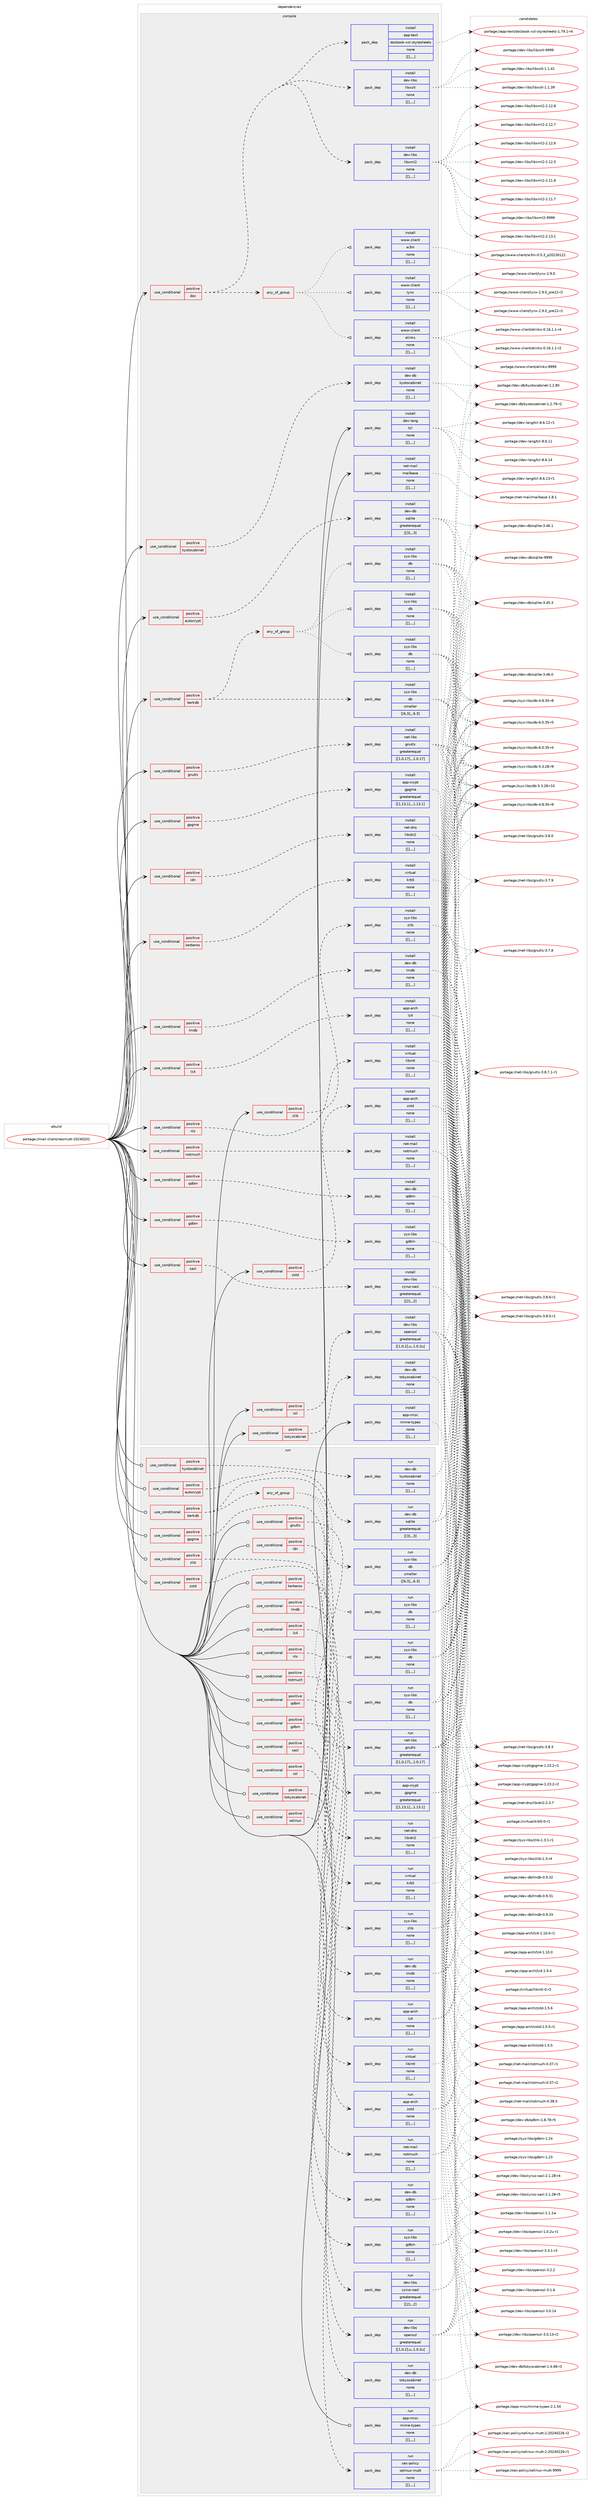 digraph prolog {

# *************
# Graph options
# *************

newrank=true;
concentrate=true;
compound=true;
graph [rankdir=LR,fontname=Helvetica,fontsize=10,ranksep=1.5];#, ranksep=2.5, nodesep=0.2];
edge  [arrowhead=vee];
node  [fontname=Helvetica,fontsize=10];

# **********
# The ebuild
# **********

subgraph cluster_leftcol {
color=gray;
label=<<i>ebuild</i>>;
id [label="portage://mail-client/neomutt-20240201", color=red, width=4, href="../mail-client/neomutt-20240201.svg"];
}

# ****************
# The dependencies
# ****************

subgraph cluster_midcol {
color=gray;
label=<<i>dependencies</i>>;
subgraph cluster_compile {
fillcolor="#eeeeee";
style=filled;
label=<<i>compile</i>>;
subgraph cond72192 {
dependency290726 [label=<<TABLE BORDER="0" CELLBORDER="1" CELLSPACING="0" CELLPADDING="4"><TR><TD ROWSPAN="3" CELLPADDING="10">use_conditional</TD></TR><TR><TD>positive</TD></TR><TR><TD>autocrypt</TD></TR></TABLE>>, shape=none, color=red];
subgraph pack216147 {
dependency290727 [label=<<TABLE BORDER="0" CELLBORDER="1" CELLSPACING="0" CELLPADDING="4" WIDTH="220"><TR><TD ROWSPAN="6" CELLPADDING="30">pack_dep</TD></TR><TR><TD WIDTH="110">install</TD></TR><TR><TD>dev-db</TD></TR><TR><TD>sqlite</TD></TR><TR><TD>greaterequal</TD></TR><TR><TD>[[3],,,3]</TD></TR></TABLE>>, shape=none, color=blue];
}
dependency290726:e -> dependency290727:w [weight=20,style="dashed",arrowhead="vee"];
}
id:e -> dependency290726:w [weight=20,style="solid",arrowhead="vee"];
subgraph cond72193 {
dependency290728 [label=<<TABLE BORDER="0" CELLBORDER="1" CELLSPACING="0" CELLPADDING="4"><TR><TD ROWSPAN="3" CELLPADDING="10">use_conditional</TD></TR><TR><TD>positive</TD></TR><TR><TD>berkdb</TD></TR></TABLE>>, shape=none, color=red];
subgraph any2225 {
dependency290729 [label=<<TABLE BORDER="0" CELLBORDER="1" CELLSPACING="0" CELLPADDING="4"><TR><TD CELLPADDING="10">any_of_group</TD></TR></TABLE>>, shape=none, color=red];subgraph pack216148 {
dependency290730 [label=<<TABLE BORDER="0" CELLBORDER="1" CELLSPACING="0" CELLPADDING="4" WIDTH="220"><TR><TD ROWSPAN="6" CELLPADDING="30">pack_dep</TD></TR><TR><TD WIDTH="110">install</TD></TR><TR><TD>sys-libs</TD></TR><TR><TD>db</TD></TR><TR><TD>none</TD></TR><TR><TD>[[],,,,]</TD></TR></TABLE>>, shape=none, color=blue];
}
dependency290729:e -> dependency290730:w [weight=20,style="dotted",arrowhead="oinv"];
subgraph pack216149 {
dependency290731 [label=<<TABLE BORDER="0" CELLBORDER="1" CELLSPACING="0" CELLPADDING="4" WIDTH="220"><TR><TD ROWSPAN="6" CELLPADDING="30">pack_dep</TD></TR><TR><TD WIDTH="110">install</TD></TR><TR><TD>sys-libs</TD></TR><TR><TD>db</TD></TR><TR><TD>none</TD></TR><TR><TD>[[],,,,]</TD></TR></TABLE>>, shape=none, color=blue];
}
dependency290729:e -> dependency290731:w [weight=20,style="dotted",arrowhead="oinv"];
subgraph pack216150 {
dependency290732 [label=<<TABLE BORDER="0" CELLBORDER="1" CELLSPACING="0" CELLPADDING="4" WIDTH="220"><TR><TD ROWSPAN="6" CELLPADDING="30">pack_dep</TD></TR><TR><TD WIDTH="110">install</TD></TR><TR><TD>sys-libs</TD></TR><TR><TD>db</TD></TR><TR><TD>none</TD></TR><TR><TD>[[],,,,]</TD></TR></TABLE>>, shape=none, color=blue];
}
dependency290729:e -> dependency290732:w [weight=20,style="dotted",arrowhead="oinv"];
}
dependency290728:e -> dependency290729:w [weight=20,style="dashed",arrowhead="vee"];
subgraph pack216151 {
dependency290733 [label=<<TABLE BORDER="0" CELLBORDER="1" CELLSPACING="0" CELLPADDING="4" WIDTH="220"><TR><TD ROWSPAN="6" CELLPADDING="30">pack_dep</TD></TR><TR><TD WIDTH="110">install</TD></TR><TR><TD>sys-libs</TD></TR><TR><TD>db</TD></TR><TR><TD>smaller</TD></TR><TR><TD>[[6,3],,,6.3]</TD></TR></TABLE>>, shape=none, color=blue];
}
dependency290728:e -> dependency290733:w [weight=20,style="dashed",arrowhead="vee"];
}
id:e -> dependency290728:w [weight=20,style="solid",arrowhead="vee"];
subgraph cond72194 {
dependency290734 [label=<<TABLE BORDER="0" CELLBORDER="1" CELLSPACING="0" CELLPADDING="4"><TR><TD ROWSPAN="3" CELLPADDING="10">use_conditional</TD></TR><TR><TD>positive</TD></TR><TR><TD>doc</TD></TR></TABLE>>, shape=none, color=red];
subgraph pack216152 {
dependency290735 [label=<<TABLE BORDER="0" CELLBORDER="1" CELLSPACING="0" CELLPADDING="4" WIDTH="220"><TR><TD ROWSPAN="6" CELLPADDING="30">pack_dep</TD></TR><TR><TD WIDTH="110">install</TD></TR><TR><TD>dev-libs</TD></TR><TR><TD>libxml2</TD></TR><TR><TD>none</TD></TR><TR><TD>[[],,,,]</TD></TR></TABLE>>, shape=none, color=blue];
}
dependency290734:e -> dependency290735:w [weight=20,style="dashed",arrowhead="vee"];
subgraph pack216153 {
dependency290736 [label=<<TABLE BORDER="0" CELLBORDER="1" CELLSPACING="0" CELLPADDING="4" WIDTH="220"><TR><TD ROWSPAN="6" CELLPADDING="30">pack_dep</TD></TR><TR><TD WIDTH="110">install</TD></TR><TR><TD>dev-libs</TD></TR><TR><TD>libxslt</TD></TR><TR><TD>none</TD></TR><TR><TD>[[],,,,]</TD></TR></TABLE>>, shape=none, color=blue];
}
dependency290734:e -> dependency290736:w [weight=20,style="dashed",arrowhead="vee"];
subgraph pack216154 {
dependency290737 [label=<<TABLE BORDER="0" CELLBORDER="1" CELLSPACING="0" CELLPADDING="4" WIDTH="220"><TR><TD ROWSPAN="6" CELLPADDING="30">pack_dep</TD></TR><TR><TD WIDTH="110">install</TD></TR><TR><TD>app-text</TD></TR><TR><TD>docbook-xsl-stylesheets</TD></TR><TR><TD>none</TD></TR><TR><TD>[[],,,,]</TD></TR></TABLE>>, shape=none, color=blue];
}
dependency290734:e -> dependency290737:w [weight=20,style="dashed",arrowhead="vee"];
subgraph any2226 {
dependency290738 [label=<<TABLE BORDER="0" CELLBORDER="1" CELLSPACING="0" CELLPADDING="4"><TR><TD CELLPADDING="10">any_of_group</TD></TR></TABLE>>, shape=none, color=red];subgraph pack216155 {
dependency290739 [label=<<TABLE BORDER="0" CELLBORDER="1" CELLSPACING="0" CELLPADDING="4" WIDTH="220"><TR><TD ROWSPAN="6" CELLPADDING="30">pack_dep</TD></TR><TR><TD WIDTH="110">install</TD></TR><TR><TD>www-client</TD></TR><TR><TD>lynx</TD></TR><TR><TD>none</TD></TR><TR><TD>[[],,,,]</TD></TR></TABLE>>, shape=none, color=blue];
}
dependency290738:e -> dependency290739:w [weight=20,style="dotted",arrowhead="oinv"];
subgraph pack216156 {
dependency290740 [label=<<TABLE BORDER="0" CELLBORDER="1" CELLSPACING="0" CELLPADDING="4" WIDTH="220"><TR><TD ROWSPAN="6" CELLPADDING="30">pack_dep</TD></TR><TR><TD WIDTH="110">install</TD></TR><TR><TD>www-client</TD></TR><TR><TD>w3m</TD></TR><TR><TD>none</TD></TR><TR><TD>[[],,,,]</TD></TR></TABLE>>, shape=none, color=blue];
}
dependency290738:e -> dependency290740:w [weight=20,style="dotted",arrowhead="oinv"];
subgraph pack216157 {
dependency290741 [label=<<TABLE BORDER="0" CELLBORDER="1" CELLSPACING="0" CELLPADDING="4" WIDTH="220"><TR><TD ROWSPAN="6" CELLPADDING="30">pack_dep</TD></TR><TR><TD WIDTH="110">install</TD></TR><TR><TD>www-client</TD></TR><TR><TD>elinks</TD></TR><TR><TD>none</TD></TR><TR><TD>[[],,,,]</TD></TR></TABLE>>, shape=none, color=blue];
}
dependency290738:e -> dependency290741:w [weight=20,style="dotted",arrowhead="oinv"];
}
dependency290734:e -> dependency290738:w [weight=20,style="dashed",arrowhead="vee"];
}
id:e -> dependency290734:w [weight=20,style="solid",arrowhead="vee"];
subgraph cond72195 {
dependency290742 [label=<<TABLE BORDER="0" CELLBORDER="1" CELLSPACING="0" CELLPADDING="4"><TR><TD ROWSPAN="3" CELLPADDING="10">use_conditional</TD></TR><TR><TD>positive</TD></TR><TR><TD>gdbm</TD></TR></TABLE>>, shape=none, color=red];
subgraph pack216158 {
dependency290743 [label=<<TABLE BORDER="0" CELLBORDER="1" CELLSPACING="0" CELLPADDING="4" WIDTH="220"><TR><TD ROWSPAN="6" CELLPADDING="30">pack_dep</TD></TR><TR><TD WIDTH="110">install</TD></TR><TR><TD>sys-libs</TD></TR><TR><TD>gdbm</TD></TR><TR><TD>none</TD></TR><TR><TD>[[],,,,]</TD></TR></TABLE>>, shape=none, color=blue];
}
dependency290742:e -> dependency290743:w [weight=20,style="dashed",arrowhead="vee"];
}
id:e -> dependency290742:w [weight=20,style="solid",arrowhead="vee"];
subgraph cond72196 {
dependency290744 [label=<<TABLE BORDER="0" CELLBORDER="1" CELLSPACING="0" CELLPADDING="4"><TR><TD ROWSPAN="3" CELLPADDING="10">use_conditional</TD></TR><TR><TD>positive</TD></TR><TR><TD>gnutls</TD></TR></TABLE>>, shape=none, color=red];
subgraph pack216159 {
dependency290745 [label=<<TABLE BORDER="0" CELLBORDER="1" CELLSPACING="0" CELLPADDING="4" WIDTH="220"><TR><TD ROWSPAN="6" CELLPADDING="30">pack_dep</TD></TR><TR><TD WIDTH="110">install</TD></TR><TR><TD>net-libs</TD></TR><TR><TD>gnutls</TD></TR><TR><TD>greaterequal</TD></TR><TR><TD>[[1,0,17],,,1.0.17]</TD></TR></TABLE>>, shape=none, color=blue];
}
dependency290744:e -> dependency290745:w [weight=20,style="dashed",arrowhead="vee"];
}
id:e -> dependency290744:w [weight=20,style="solid",arrowhead="vee"];
subgraph cond72197 {
dependency290746 [label=<<TABLE BORDER="0" CELLBORDER="1" CELLSPACING="0" CELLPADDING="4"><TR><TD ROWSPAN="3" CELLPADDING="10">use_conditional</TD></TR><TR><TD>positive</TD></TR><TR><TD>gpgme</TD></TR></TABLE>>, shape=none, color=red];
subgraph pack216160 {
dependency290747 [label=<<TABLE BORDER="0" CELLBORDER="1" CELLSPACING="0" CELLPADDING="4" WIDTH="220"><TR><TD ROWSPAN="6" CELLPADDING="30">pack_dep</TD></TR><TR><TD WIDTH="110">install</TD></TR><TR><TD>app-crypt</TD></TR><TR><TD>gpgme</TD></TR><TR><TD>greaterequal</TD></TR><TR><TD>[[1,13,1],,,1.13.1]</TD></TR></TABLE>>, shape=none, color=blue];
}
dependency290746:e -> dependency290747:w [weight=20,style="dashed",arrowhead="vee"];
}
id:e -> dependency290746:w [weight=20,style="solid",arrowhead="vee"];
subgraph cond72198 {
dependency290748 [label=<<TABLE BORDER="0" CELLBORDER="1" CELLSPACING="0" CELLPADDING="4"><TR><TD ROWSPAN="3" CELLPADDING="10">use_conditional</TD></TR><TR><TD>positive</TD></TR><TR><TD>idn</TD></TR></TABLE>>, shape=none, color=red];
subgraph pack216161 {
dependency290749 [label=<<TABLE BORDER="0" CELLBORDER="1" CELLSPACING="0" CELLPADDING="4" WIDTH="220"><TR><TD ROWSPAN="6" CELLPADDING="30">pack_dep</TD></TR><TR><TD WIDTH="110">install</TD></TR><TR><TD>net-dns</TD></TR><TR><TD>libidn2</TD></TR><TR><TD>none</TD></TR><TR><TD>[[],,,,]</TD></TR></TABLE>>, shape=none, color=blue];
}
dependency290748:e -> dependency290749:w [weight=20,style="dashed",arrowhead="vee"];
}
id:e -> dependency290748:w [weight=20,style="solid",arrowhead="vee"];
subgraph cond72199 {
dependency290750 [label=<<TABLE BORDER="0" CELLBORDER="1" CELLSPACING="0" CELLPADDING="4"><TR><TD ROWSPAN="3" CELLPADDING="10">use_conditional</TD></TR><TR><TD>positive</TD></TR><TR><TD>kerberos</TD></TR></TABLE>>, shape=none, color=red];
subgraph pack216162 {
dependency290751 [label=<<TABLE BORDER="0" CELLBORDER="1" CELLSPACING="0" CELLPADDING="4" WIDTH="220"><TR><TD ROWSPAN="6" CELLPADDING="30">pack_dep</TD></TR><TR><TD WIDTH="110">install</TD></TR><TR><TD>virtual</TD></TR><TR><TD>krb5</TD></TR><TR><TD>none</TD></TR><TR><TD>[[],,,,]</TD></TR></TABLE>>, shape=none, color=blue];
}
dependency290750:e -> dependency290751:w [weight=20,style="dashed",arrowhead="vee"];
}
id:e -> dependency290750:w [weight=20,style="solid",arrowhead="vee"];
subgraph cond72200 {
dependency290752 [label=<<TABLE BORDER="0" CELLBORDER="1" CELLSPACING="0" CELLPADDING="4"><TR><TD ROWSPAN="3" CELLPADDING="10">use_conditional</TD></TR><TR><TD>positive</TD></TR><TR><TD>kyotocabinet</TD></TR></TABLE>>, shape=none, color=red];
subgraph pack216163 {
dependency290753 [label=<<TABLE BORDER="0" CELLBORDER="1" CELLSPACING="0" CELLPADDING="4" WIDTH="220"><TR><TD ROWSPAN="6" CELLPADDING="30">pack_dep</TD></TR><TR><TD WIDTH="110">install</TD></TR><TR><TD>dev-db</TD></TR><TR><TD>kyotocabinet</TD></TR><TR><TD>none</TD></TR><TR><TD>[[],,,,]</TD></TR></TABLE>>, shape=none, color=blue];
}
dependency290752:e -> dependency290753:w [weight=20,style="dashed",arrowhead="vee"];
}
id:e -> dependency290752:w [weight=20,style="solid",arrowhead="vee"];
subgraph cond72201 {
dependency290754 [label=<<TABLE BORDER="0" CELLBORDER="1" CELLSPACING="0" CELLPADDING="4"><TR><TD ROWSPAN="3" CELLPADDING="10">use_conditional</TD></TR><TR><TD>positive</TD></TR><TR><TD>lmdb</TD></TR></TABLE>>, shape=none, color=red];
subgraph pack216164 {
dependency290755 [label=<<TABLE BORDER="0" CELLBORDER="1" CELLSPACING="0" CELLPADDING="4" WIDTH="220"><TR><TD ROWSPAN="6" CELLPADDING="30">pack_dep</TD></TR><TR><TD WIDTH="110">install</TD></TR><TR><TD>dev-db</TD></TR><TR><TD>lmdb</TD></TR><TR><TD>none</TD></TR><TR><TD>[[],,,,]</TD></TR></TABLE>>, shape=none, color=blue];
}
dependency290754:e -> dependency290755:w [weight=20,style="dashed",arrowhead="vee"];
}
id:e -> dependency290754:w [weight=20,style="solid",arrowhead="vee"];
subgraph cond72202 {
dependency290756 [label=<<TABLE BORDER="0" CELLBORDER="1" CELLSPACING="0" CELLPADDING="4"><TR><TD ROWSPAN="3" CELLPADDING="10">use_conditional</TD></TR><TR><TD>positive</TD></TR><TR><TD>lz4</TD></TR></TABLE>>, shape=none, color=red];
subgraph pack216165 {
dependency290757 [label=<<TABLE BORDER="0" CELLBORDER="1" CELLSPACING="0" CELLPADDING="4" WIDTH="220"><TR><TD ROWSPAN="6" CELLPADDING="30">pack_dep</TD></TR><TR><TD WIDTH="110">install</TD></TR><TR><TD>app-arch</TD></TR><TR><TD>lz4</TD></TR><TR><TD>none</TD></TR><TR><TD>[[],,,,]</TD></TR></TABLE>>, shape=none, color=blue];
}
dependency290756:e -> dependency290757:w [weight=20,style="dashed",arrowhead="vee"];
}
id:e -> dependency290756:w [weight=20,style="solid",arrowhead="vee"];
subgraph cond72203 {
dependency290758 [label=<<TABLE BORDER="0" CELLBORDER="1" CELLSPACING="0" CELLPADDING="4"><TR><TD ROWSPAN="3" CELLPADDING="10">use_conditional</TD></TR><TR><TD>positive</TD></TR><TR><TD>nls</TD></TR></TABLE>>, shape=none, color=red];
subgraph pack216166 {
dependency290759 [label=<<TABLE BORDER="0" CELLBORDER="1" CELLSPACING="0" CELLPADDING="4" WIDTH="220"><TR><TD ROWSPAN="6" CELLPADDING="30">pack_dep</TD></TR><TR><TD WIDTH="110">install</TD></TR><TR><TD>virtual</TD></TR><TR><TD>libintl</TD></TR><TR><TD>none</TD></TR><TR><TD>[[],,,,]</TD></TR></TABLE>>, shape=none, color=blue];
}
dependency290758:e -> dependency290759:w [weight=20,style="dashed",arrowhead="vee"];
}
id:e -> dependency290758:w [weight=20,style="solid",arrowhead="vee"];
subgraph cond72204 {
dependency290760 [label=<<TABLE BORDER="0" CELLBORDER="1" CELLSPACING="0" CELLPADDING="4"><TR><TD ROWSPAN="3" CELLPADDING="10">use_conditional</TD></TR><TR><TD>positive</TD></TR><TR><TD>notmuch</TD></TR></TABLE>>, shape=none, color=red];
subgraph pack216167 {
dependency290761 [label=<<TABLE BORDER="0" CELLBORDER="1" CELLSPACING="0" CELLPADDING="4" WIDTH="220"><TR><TD ROWSPAN="6" CELLPADDING="30">pack_dep</TD></TR><TR><TD WIDTH="110">install</TD></TR><TR><TD>net-mail</TD></TR><TR><TD>notmuch</TD></TR><TR><TD>none</TD></TR><TR><TD>[[],,,,]</TD></TR></TABLE>>, shape=none, color=blue];
}
dependency290760:e -> dependency290761:w [weight=20,style="dashed",arrowhead="vee"];
}
id:e -> dependency290760:w [weight=20,style="solid",arrowhead="vee"];
subgraph cond72205 {
dependency290762 [label=<<TABLE BORDER="0" CELLBORDER="1" CELLSPACING="0" CELLPADDING="4"><TR><TD ROWSPAN="3" CELLPADDING="10">use_conditional</TD></TR><TR><TD>positive</TD></TR><TR><TD>qdbm</TD></TR></TABLE>>, shape=none, color=red];
subgraph pack216168 {
dependency290763 [label=<<TABLE BORDER="0" CELLBORDER="1" CELLSPACING="0" CELLPADDING="4" WIDTH="220"><TR><TD ROWSPAN="6" CELLPADDING="30">pack_dep</TD></TR><TR><TD WIDTH="110">install</TD></TR><TR><TD>dev-db</TD></TR><TR><TD>qdbm</TD></TR><TR><TD>none</TD></TR><TR><TD>[[],,,,]</TD></TR></TABLE>>, shape=none, color=blue];
}
dependency290762:e -> dependency290763:w [weight=20,style="dashed",arrowhead="vee"];
}
id:e -> dependency290762:w [weight=20,style="solid",arrowhead="vee"];
subgraph cond72206 {
dependency290764 [label=<<TABLE BORDER="0" CELLBORDER="1" CELLSPACING="0" CELLPADDING="4"><TR><TD ROWSPAN="3" CELLPADDING="10">use_conditional</TD></TR><TR><TD>positive</TD></TR><TR><TD>sasl</TD></TR></TABLE>>, shape=none, color=red];
subgraph pack216169 {
dependency290765 [label=<<TABLE BORDER="0" CELLBORDER="1" CELLSPACING="0" CELLPADDING="4" WIDTH="220"><TR><TD ROWSPAN="6" CELLPADDING="30">pack_dep</TD></TR><TR><TD WIDTH="110">install</TD></TR><TR><TD>dev-libs</TD></TR><TR><TD>cyrus-sasl</TD></TR><TR><TD>greaterequal</TD></TR><TR><TD>[[2],,,2]</TD></TR></TABLE>>, shape=none, color=blue];
}
dependency290764:e -> dependency290765:w [weight=20,style="dashed",arrowhead="vee"];
}
id:e -> dependency290764:w [weight=20,style="solid",arrowhead="vee"];
subgraph cond72207 {
dependency290766 [label=<<TABLE BORDER="0" CELLBORDER="1" CELLSPACING="0" CELLPADDING="4"><TR><TD ROWSPAN="3" CELLPADDING="10">use_conditional</TD></TR><TR><TD>positive</TD></TR><TR><TD>ssl</TD></TR></TABLE>>, shape=none, color=red];
subgraph pack216170 {
dependency290767 [label=<<TABLE BORDER="0" CELLBORDER="1" CELLSPACING="0" CELLPADDING="4" WIDTH="220"><TR><TD ROWSPAN="6" CELLPADDING="30">pack_dep</TD></TR><TR><TD WIDTH="110">install</TD></TR><TR><TD>dev-libs</TD></TR><TR><TD>openssl</TD></TR><TR><TD>greaterequal</TD></TR><TR><TD>[[1,0,2],u,,1.0.2u]</TD></TR></TABLE>>, shape=none, color=blue];
}
dependency290766:e -> dependency290767:w [weight=20,style="dashed",arrowhead="vee"];
}
id:e -> dependency290766:w [weight=20,style="solid",arrowhead="vee"];
subgraph cond72208 {
dependency290768 [label=<<TABLE BORDER="0" CELLBORDER="1" CELLSPACING="0" CELLPADDING="4"><TR><TD ROWSPAN="3" CELLPADDING="10">use_conditional</TD></TR><TR><TD>positive</TD></TR><TR><TD>tokyocabinet</TD></TR></TABLE>>, shape=none, color=red];
subgraph pack216171 {
dependency290769 [label=<<TABLE BORDER="0" CELLBORDER="1" CELLSPACING="0" CELLPADDING="4" WIDTH="220"><TR><TD ROWSPAN="6" CELLPADDING="30">pack_dep</TD></TR><TR><TD WIDTH="110">install</TD></TR><TR><TD>dev-db</TD></TR><TR><TD>tokyocabinet</TD></TR><TR><TD>none</TD></TR><TR><TD>[[],,,,]</TD></TR></TABLE>>, shape=none, color=blue];
}
dependency290768:e -> dependency290769:w [weight=20,style="dashed",arrowhead="vee"];
}
id:e -> dependency290768:w [weight=20,style="solid",arrowhead="vee"];
subgraph cond72209 {
dependency290770 [label=<<TABLE BORDER="0" CELLBORDER="1" CELLSPACING="0" CELLPADDING="4"><TR><TD ROWSPAN="3" CELLPADDING="10">use_conditional</TD></TR><TR><TD>positive</TD></TR><TR><TD>zlib</TD></TR></TABLE>>, shape=none, color=red];
subgraph pack216172 {
dependency290771 [label=<<TABLE BORDER="0" CELLBORDER="1" CELLSPACING="0" CELLPADDING="4" WIDTH="220"><TR><TD ROWSPAN="6" CELLPADDING="30">pack_dep</TD></TR><TR><TD WIDTH="110">install</TD></TR><TR><TD>sys-libs</TD></TR><TR><TD>zlib</TD></TR><TR><TD>none</TD></TR><TR><TD>[[],,,,]</TD></TR></TABLE>>, shape=none, color=blue];
}
dependency290770:e -> dependency290771:w [weight=20,style="dashed",arrowhead="vee"];
}
id:e -> dependency290770:w [weight=20,style="solid",arrowhead="vee"];
subgraph cond72210 {
dependency290772 [label=<<TABLE BORDER="0" CELLBORDER="1" CELLSPACING="0" CELLPADDING="4"><TR><TD ROWSPAN="3" CELLPADDING="10">use_conditional</TD></TR><TR><TD>positive</TD></TR><TR><TD>zstd</TD></TR></TABLE>>, shape=none, color=red];
subgraph pack216173 {
dependency290773 [label=<<TABLE BORDER="0" CELLBORDER="1" CELLSPACING="0" CELLPADDING="4" WIDTH="220"><TR><TD ROWSPAN="6" CELLPADDING="30">pack_dep</TD></TR><TR><TD WIDTH="110">install</TD></TR><TR><TD>app-arch</TD></TR><TR><TD>zstd</TD></TR><TR><TD>none</TD></TR><TR><TD>[[],,,,]</TD></TR></TABLE>>, shape=none, color=blue];
}
dependency290772:e -> dependency290773:w [weight=20,style="dashed",arrowhead="vee"];
}
id:e -> dependency290772:w [weight=20,style="solid",arrowhead="vee"];
subgraph pack216174 {
dependency290774 [label=<<TABLE BORDER="0" CELLBORDER="1" CELLSPACING="0" CELLPADDING="4" WIDTH="220"><TR><TD ROWSPAN="6" CELLPADDING="30">pack_dep</TD></TR><TR><TD WIDTH="110">install</TD></TR><TR><TD>app-misc</TD></TR><TR><TD>mime-types</TD></TR><TR><TD>none</TD></TR><TR><TD>[[],,,,]</TD></TR></TABLE>>, shape=none, color=blue];
}
id:e -> dependency290774:w [weight=20,style="solid",arrowhead="vee"];
subgraph pack216175 {
dependency290775 [label=<<TABLE BORDER="0" CELLBORDER="1" CELLSPACING="0" CELLPADDING="4" WIDTH="220"><TR><TD ROWSPAN="6" CELLPADDING="30">pack_dep</TD></TR><TR><TD WIDTH="110">install</TD></TR><TR><TD>dev-lang</TD></TR><TR><TD>tcl</TD></TR><TR><TD>none</TD></TR><TR><TD>[[],,,,]</TD></TR></TABLE>>, shape=none, color=blue];
}
id:e -> dependency290775:w [weight=20,style="solid",arrowhead="vee"];
subgraph pack216176 {
dependency290776 [label=<<TABLE BORDER="0" CELLBORDER="1" CELLSPACING="0" CELLPADDING="4" WIDTH="220"><TR><TD ROWSPAN="6" CELLPADDING="30">pack_dep</TD></TR><TR><TD WIDTH="110">install</TD></TR><TR><TD>net-mail</TD></TR><TR><TD>mailbase</TD></TR><TR><TD>none</TD></TR><TR><TD>[[],,,,]</TD></TR></TABLE>>, shape=none, color=blue];
}
id:e -> dependency290776:w [weight=20,style="solid",arrowhead="vee"];
}
subgraph cluster_compileandrun {
fillcolor="#eeeeee";
style=filled;
label=<<i>compile and run</i>>;
}
subgraph cluster_run {
fillcolor="#eeeeee";
style=filled;
label=<<i>run</i>>;
subgraph cond72211 {
dependency290777 [label=<<TABLE BORDER="0" CELLBORDER="1" CELLSPACING="0" CELLPADDING="4"><TR><TD ROWSPAN="3" CELLPADDING="10">use_conditional</TD></TR><TR><TD>positive</TD></TR><TR><TD>autocrypt</TD></TR></TABLE>>, shape=none, color=red];
subgraph pack216177 {
dependency290778 [label=<<TABLE BORDER="0" CELLBORDER="1" CELLSPACING="0" CELLPADDING="4" WIDTH="220"><TR><TD ROWSPAN="6" CELLPADDING="30">pack_dep</TD></TR><TR><TD WIDTH="110">run</TD></TR><TR><TD>dev-db</TD></TR><TR><TD>sqlite</TD></TR><TR><TD>greaterequal</TD></TR><TR><TD>[[3],,,3]</TD></TR></TABLE>>, shape=none, color=blue];
}
dependency290777:e -> dependency290778:w [weight=20,style="dashed",arrowhead="vee"];
}
id:e -> dependency290777:w [weight=20,style="solid",arrowhead="odot"];
subgraph cond72212 {
dependency290779 [label=<<TABLE BORDER="0" CELLBORDER="1" CELLSPACING="0" CELLPADDING="4"><TR><TD ROWSPAN="3" CELLPADDING="10">use_conditional</TD></TR><TR><TD>positive</TD></TR><TR><TD>berkdb</TD></TR></TABLE>>, shape=none, color=red];
subgraph any2227 {
dependency290780 [label=<<TABLE BORDER="0" CELLBORDER="1" CELLSPACING="0" CELLPADDING="4"><TR><TD CELLPADDING="10">any_of_group</TD></TR></TABLE>>, shape=none, color=red];subgraph pack216178 {
dependency290781 [label=<<TABLE BORDER="0" CELLBORDER="1" CELLSPACING="0" CELLPADDING="4" WIDTH="220"><TR><TD ROWSPAN="6" CELLPADDING="30">pack_dep</TD></TR><TR><TD WIDTH="110">run</TD></TR><TR><TD>sys-libs</TD></TR><TR><TD>db</TD></TR><TR><TD>none</TD></TR><TR><TD>[[],,,,]</TD></TR></TABLE>>, shape=none, color=blue];
}
dependency290780:e -> dependency290781:w [weight=20,style="dotted",arrowhead="oinv"];
subgraph pack216179 {
dependency290782 [label=<<TABLE BORDER="0" CELLBORDER="1" CELLSPACING="0" CELLPADDING="4" WIDTH="220"><TR><TD ROWSPAN="6" CELLPADDING="30">pack_dep</TD></TR><TR><TD WIDTH="110">run</TD></TR><TR><TD>sys-libs</TD></TR><TR><TD>db</TD></TR><TR><TD>none</TD></TR><TR><TD>[[],,,,]</TD></TR></TABLE>>, shape=none, color=blue];
}
dependency290780:e -> dependency290782:w [weight=20,style="dotted",arrowhead="oinv"];
subgraph pack216180 {
dependency290783 [label=<<TABLE BORDER="0" CELLBORDER="1" CELLSPACING="0" CELLPADDING="4" WIDTH="220"><TR><TD ROWSPAN="6" CELLPADDING="30">pack_dep</TD></TR><TR><TD WIDTH="110">run</TD></TR><TR><TD>sys-libs</TD></TR><TR><TD>db</TD></TR><TR><TD>none</TD></TR><TR><TD>[[],,,,]</TD></TR></TABLE>>, shape=none, color=blue];
}
dependency290780:e -> dependency290783:w [weight=20,style="dotted",arrowhead="oinv"];
}
dependency290779:e -> dependency290780:w [weight=20,style="dashed",arrowhead="vee"];
subgraph pack216181 {
dependency290784 [label=<<TABLE BORDER="0" CELLBORDER="1" CELLSPACING="0" CELLPADDING="4" WIDTH="220"><TR><TD ROWSPAN="6" CELLPADDING="30">pack_dep</TD></TR><TR><TD WIDTH="110">run</TD></TR><TR><TD>sys-libs</TD></TR><TR><TD>db</TD></TR><TR><TD>smaller</TD></TR><TR><TD>[[6,3],,,6.3]</TD></TR></TABLE>>, shape=none, color=blue];
}
dependency290779:e -> dependency290784:w [weight=20,style="dashed",arrowhead="vee"];
}
id:e -> dependency290779:w [weight=20,style="solid",arrowhead="odot"];
subgraph cond72213 {
dependency290785 [label=<<TABLE BORDER="0" CELLBORDER="1" CELLSPACING="0" CELLPADDING="4"><TR><TD ROWSPAN="3" CELLPADDING="10">use_conditional</TD></TR><TR><TD>positive</TD></TR><TR><TD>gdbm</TD></TR></TABLE>>, shape=none, color=red];
subgraph pack216182 {
dependency290786 [label=<<TABLE BORDER="0" CELLBORDER="1" CELLSPACING="0" CELLPADDING="4" WIDTH="220"><TR><TD ROWSPAN="6" CELLPADDING="30">pack_dep</TD></TR><TR><TD WIDTH="110">run</TD></TR><TR><TD>sys-libs</TD></TR><TR><TD>gdbm</TD></TR><TR><TD>none</TD></TR><TR><TD>[[],,,,]</TD></TR></TABLE>>, shape=none, color=blue];
}
dependency290785:e -> dependency290786:w [weight=20,style="dashed",arrowhead="vee"];
}
id:e -> dependency290785:w [weight=20,style="solid",arrowhead="odot"];
subgraph cond72214 {
dependency290787 [label=<<TABLE BORDER="0" CELLBORDER="1" CELLSPACING="0" CELLPADDING="4"><TR><TD ROWSPAN="3" CELLPADDING="10">use_conditional</TD></TR><TR><TD>positive</TD></TR><TR><TD>gnutls</TD></TR></TABLE>>, shape=none, color=red];
subgraph pack216183 {
dependency290788 [label=<<TABLE BORDER="0" CELLBORDER="1" CELLSPACING="0" CELLPADDING="4" WIDTH="220"><TR><TD ROWSPAN="6" CELLPADDING="30">pack_dep</TD></TR><TR><TD WIDTH="110">run</TD></TR><TR><TD>net-libs</TD></TR><TR><TD>gnutls</TD></TR><TR><TD>greaterequal</TD></TR><TR><TD>[[1,0,17],,,1.0.17]</TD></TR></TABLE>>, shape=none, color=blue];
}
dependency290787:e -> dependency290788:w [weight=20,style="dashed",arrowhead="vee"];
}
id:e -> dependency290787:w [weight=20,style="solid",arrowhead="odot"];
subgraph cond72215 {
dependency290789 [label=<<TABLE BORDER="0" CELLBORDER="1" CELLSPACING="0" CELLPADDING="4"><TR><TD ROWSPAN="3" CELLPADDING="10">use_conditional</TD></TR><TR><TD>positive</TD></TR><TR><TD>gpgme</TD></TR></TABLE>>, shape=none, color=red];
subgraph pack216184 {
dependency290790 [label=<<TABLE BORDER="0" CELLBORDER="1" CELLSPACING="0" CELLPADDING="4" WIDTH="220"><TR><TD ROWSPAN="6" CELLPADDING="30">pack_dep</TD></TR><TR><TD WIDTH="110">run</TD></TR><TR><TD>app-crypt</TD></TR><TR><TD>gpgme</TD></TR><TR><TD>greaterequal</TD></TR><TR><TD>[[1,13,1],,,1.13.1]</TD></TR></TABLE>>, shape=none, color=blue];
}
dependency290789:e -> dependency290790:w [weight=20,style="dashed",arrowhead="vee"];
}
id:e -> dependency290789:w [weight=20,style="solid",arrowhead="odot"];
subgraph cond72216 {
dependency290791 [label=<<TABLE BORDER="0" CELLBORDER="1" CELLSPACING="0" CELLPADDING="4"><TR><TD ROWSPAN="3" CELLPADDING="10">use_conditional</TD></TR><TR><TD>positive</TD></TR><TR><TD>idn</TD></TR></TABLE>>, shape=none, color=red];
subgraph pack216185 {
dependency290792 [label=<<TABLE BORDER="0" CELLBORDER="1" CELLSPACING="0" CELLPADDING="4" WIDTH="220"><TR><TD ROWSPAN="6" CELLPADDING="30">pack_dep</TD></TR><TR><TD WIDTH="110">run</TD></TR><TR><TD>net-dns</TD></TR><TR><TD>libidn2</TD></TR><TR><TD>none</TD></TR><TR><TD>[[],,,,]</TD></TR></TABLE>>, shape=none, color=blue];
}
dependency290791:e -> dependency290792:w [weight=20,style="dashed",arrowhead="vee"];
}
id:e -> dependency290791:w [weight=20,style="solid",arrowhead="odot"];
subgraph cond72217 {
dependency290793 [label=<<TABLE BORDER="0" CELLBORDER="1" CELLSPACING="0" CELLPADDING="4"><TR><TD ROWSPAN="3" CELLPADDING="10">use_conditional</TD></TR><TR><TD>positive</TD></TR><TR><TD>kerberos</TD></TR></TABLE>>, shape=none, color=red];
subgraph pack216186 {
dependency290794 [label=<<TABLE BORDER="0" CELLBORDER="1" CELLSPACING="0" CELLPADDING="4" WIDTH="220"><TR><TD ROWSPAN="6" CELLPADDING="30">pack_dep</TD></TR><TR><TD WIDTH="110">run</TD></TR><TR><TD>virtual</TD></TR><TR><TD>krb5</TD></TR><TR><TD>none</TD></TR><TR><TD>[[],,,,]</TD></TR></TABLE>>, shape=none, color=blue];
}
dependency290793:e -> dependency290794:w [weight=20,style="dashed",arrowhead="vee"];
}
id:e -> dependency290793:w [weight=20,style="solid",arrowhead="odot"];
subgraph cond72218 {
dependency290795 [label=<<TABLE BORDER="0" CELLBORDER="1" CELLSPACING="0" CELLPADDING="4"><TR><TD ROWSPAN="3" CELLPADDING="10">use_conditional</TD></TR><TR><TD>positive</TD></TR><TR><TD>kyotocabinet</TD></TR></TABLE>>, shape=none, color=red];
subgraph pack216187 {
dependency290796 [label=<<TABLE BORDER="0" CELLBORDER="1" CELLSPACING="0" CELLPADDING="4" WIDTH="220"><TR><TD ROWSPAN="6" CELLPADDING="30">pack_dep</TD></TR><TR><TD WIDTH="110">run</TD></TR><TR><TD>dev-db</TD></TR><TR><TD>kyotocabinet</TD></TR><TR><TD>none</TD></TR><TR><TD>[[],,,,]</TD></TR></TABLE>>, shape=none, color=blue];
}
dependency290795:e -> dependency290796:w [weight=20,style="dashed",arrowhead="vee"];
}
id:e -> dependency290795:w [weight=20,style="solid",arrowhead="odot"];
subgraph cond72219 {
dependency290797 [label=<<TABLE BORDER="0" CELLBORDER="1" CELLSPACING="0" CELLPADDING="4"><TR><TD ROWSPAN="3" CELLPADDING="10">use_conditional</TD></TR><TR><TD>positive</TD></TR><TR><TD>lmdb</TD></TR></TABLE>>, shape=none, color=red];
subgraph pack216188 {
dependency290798 [label=<<TABLE BORDER="0" CELLBORDER="1" CELLSPACING="0" CELLPADDING="4" WIDTH="220"><TR><TD ROWSPAN="6" CELLPADDING="30">pack_dep</TD></TR><TR><TD WIDTH="110">run</TD></TR><TR><TD>dev-db</TD></TR><TR><TD>lmdb</TD></TR><TR><TD>none</TD></TR><TR><TD>[[],,,,]</TD></TR></TABLE>>, shape=none, color=blue];
}
dependency290797:e -> dependency290798:w [weight=20,style="dashed",arrowhead="vee"];
}
id:e -> dependency290797:w [weight=20,style="solid",arrowhead="odot"];
subgraph cond72220 {
dependency290799 [label=<<TABLE BORDER="0" CELLBORDER="1" CELLSPACING="0" CELLPADDING="4"><TR><TD ROWSPAN="3" CELLPADDING="10">use_conditional</TD></TR><TR><TD>positive</TD></TR><TR><TD>lz4</TD></TR></TABLE>>, shape=none, color=red];
subgraph pack216189 {
dependency290800 [label=<<TABLE BORDER="0" CELLBORDER="1" CELLSPACING="0" CELLPADDING="4" WIDTH="220"><TR><TD ROWSPAN="6" CELLPADDING="30">pack_dep</TD></TR><TR><TD WIDTH="110">run</TD></TR><TR><TD>app-arch</TD></TR><TR><TD>lz4</TD></TR><TR><TD>none</TD></TR><TR><TD>[[],,,,]</TD></TR></TABLE>>, shape=none, color=blue];
}
dependency290799:e -> dependency290800:w [weight=20,style="dashed",arrowhead="vee"];
}
id:e -> dependency290799:w [weight=20,style="solid",arrowhead="odot"];
subgraph cond72221 {
dependency290801 [label=<<TABLE BORDER="0" CELLBORDER="1" CELLSPACING="0" CELLPADDING="4"><TR><TD ROWSPAN="3" CELLPADDING="10">use_conditional</TD></TR><TR><TD>positive</TD></TR><TR><TD>nls</TD></TR></TABLE>>, shape=none, color=red];
subgraph pack216190 {
dependency290802 [label=<<TABLE BORDER="0" CELLBORDER="1" CELLSPACING="0" CELLPADDING="4" WIDTH="220"><TR><TD ROWSPAN="6" CELLPADDING="30">pack_dep</TD></TR><TR><TD WIDTH="110">run</TD></TR><TR><TD>virtual</TD></TR><TR><TD>libintl</TD></TR><TR><TD>none</TD></TR><TR><TD>[[],,,,]</TD></TR></TABLE>>, shape=none, color=blue];
}
dependency290801:e -> dependency290802:w [weight=20,style="dashed",arrowhead="vee"];
}
id:e -> dependency290801:w [weight=20,style="solid",arrowhead="odot"];
subgraph cond72222 {
dependency290803 [label=<<TABLE BORDER="0" CELLBORDER="1" CELLSPACING="0" CELLPADDING="4"><TR><TD ROWSPAN="3" CELLPADDING="10">use_conditional</TD></TR><TR><TD>positive</TD></TR><TR><TD>notmuch</TD></TR></TABLE>>, shape=none, color=red];
subgraph pack216191 {
dependency290804 [label=<<TABLE BORDER="0" CELLBORDER="1" CELLSPACING="0" CELLPADDING="4" WIDTH="220"><TR><TD ROWSPAN="6" CELLPADDING="30">pack_dep</TD></TR><TR><TD WIDTH="110">run</TD></TR><TR><TD>net-mail</TD></TR><TR><TD>notmuch</TD></TR><TR><TD>none</TD></TR><TR><TD>[[],,,,]</TD></TR></TABLE>>, shape=none, color=blue];
}
dependency290803:e -> dependency290804:w [weight=20,style="dashed",arrowhead="vee"];
}
id:e -> dependency290803:w [weight=20,style="solid",arrowhead="odot"];
subgraph cond72223 {
dependency290805 [label=<<TABLE BORDER="0" CELLBORDER="1" CELLSPACING="0" CELLPADDING="4"><TR><TD ROWSPAN="3" CELLPADDING="10">use_conditional</TD></TR><TR><TD>positive</TD></TR><TR><TD>qdbm</TD></TR></TABLE>>, shape=none, color=red];
subgraph pack216192 {
dependency290806 [label=<<TABLE BORDER="0" CELLBORDER="1" CELLSPACING="0" CELLPADDING="4" WIDTH="220"><TR><TD ROWSPAN="6" CELLPADDING="30">pack_dep</TD></TR><TR><TD WIDTH="110">run</TD></TR><TR><TD>dev-db</TD></TR><TR><TD>qdbm</TD></TR><TR><TD>none</TD></TR><TR><TD>[[],,,,]</TD></TR></TABLE>>, shape=none, color=blue];
}
dependency290805:e -> dependency290806:w [weight=20,style="dashed",arrowhead="vee"];
}
id:e -> dependency290805:w [weight=20,style="solid",arrowhead="odot"];
subgraph cond72224 {
dependency290807 [label=<<TABLE BORDER="0" CELLBORDER="1" CELLSPACING="0" CELLPADDING="4"><TR><TD ROWSPAN="3" CELLPADDING="10">use_conditional</TD></TR><TR><TD>positive</TD></TR><TR><TD>sasl</TD></TR></TABLE>>, shape=none, color=red];
subgraph pack216193 {
dependency290808 [label=<<TABLE BORDER="0" CELLBORDER="1" CELLSPACING="0" CELLPADDING="4" WIDTH="220"><TR><TD ROWSPAN="6" CELLPADDING="30">pack_dep</TD></TR><TR><TD WIDTH="110">run</TD></TR><TR><TD>dev-libs</TD></TR><TR><TD>cyrus-sasl</TD></TR><TR><TD>greaterequal</TD></TR><TR><TD>[[2],,,2]</TD></TR></TABLE>>, shape=none, color=blue];
}
dependency290807:e -> dependency290808:w [weight=20,style="dashed",arrowhead="vee"];
}
id:e -> dependency290807:w [weight=20,style="solid",arrowhead="odot"];
subgraph cond72225 {
dependency290809 [label=<<TABLE BORDER="0" CELLBORDER="1" CELLSPACING="0" CELLPADDING="4"><TR><TD ROWSPAN="3" CELLPADDING="10">use_conditional</TD></TR><TR><TD>positive</TD></TR><TR><TD>selinux</TD></TR></TABLE>>, shape=none, color=red];
subgraph pack216194 {
dependency290810 [label=<<TABLE BORDER="0" CELLBORDER="1" CELLSPACING="0" CELLPADDING="4" WIDTH="220"><TR><TD ROWSPAN="6" CELLPADDING="30">pack_dep</TD></TR><TR><TD WIDTH="110">run</TD></TR><TR><TD>sec-policy</TD></TR><TR><TD>selinux-mutt</TD></TR><TR><TD>none</TD></TR><TR><TD>[[],,,,]</TD></TR></TABLE>>, shape=none, color=blue];
}
dependency290809:e -> dependency290810:w [weight=20,style="dashed",arrowhead="vee"];
}
id:e -> dependency290809:w [weight=20,style="solid",arrowhead="odot"];
subgraph cond72226 {
dependency290811 [label=<<TABLE BORDER="0" CELLBORDER="1" CELLSPACING="0" CELLPADDING="4"><TR><TD ROWSPAN="3" CELLPADDING="10">use_conditional</TD></TR><TR><TD>positive</TD></TR><TR><TD>ssl</TD></TR></TABLE>>, shape=none, color=red];
subgraph pack216195 {
dependency290812 [label=<<TABLE BORDER="0" CELLBORDER="1" CELLSPACING="0" CELLPADDING="4" WIDTH="220"><TR><TD ROWSPAN="6" CELLPADDING="30">pack_dep</TD></TR><TR><TD WIDTH="110">run</TD></TR><TR><TD>dev-libs</TD></TR><TR><TD>openssl</TD></TR><TR><TD>greaterequal</TD></TR><TR><TD>[[1,0,2],u,,1.0.2u]</TD></TR></TABLE>>, shape=none, color=blue];
}
dependency290811:e -> dependency290812:w [weight=20,style="dashed",arrowhead="vee"];
}
id:e -> dependency290811:w [weight=20,style="solid",arrowhead="odot"];
subgraph cond72227 {
dependency290813 [label=<<TABLE BORDER="0" CELLBORDER="1" CELLSPACING="0" CELLPADDING="4"><TR><TD ROWSPAN="3" CELLPADDING="10">use_conditional</TD></TR><TR><TD>positive</TD></TR><TR><TD>tokyocabinet</TD></TR></TABLE>>, shape=none, color=red];
subgraph pack216196 {
dependency290814 [label=<<TABLE BORDER="0" CELLBORDER="1" CELLSPACING="0" CELLPADDING="4" WIDTH="220"><TR><TD ROWSPAN="6" CELLPADDING="30">pack_dep</TD></TR><TR><TD WIDTH="110">run</TD></TR><TR><TD>dev-db</TD></TR><TR><TD>tokyocabinet</TD></TR><TR><TD>none</TD></TR><TR><TD>[[],,,,]</TD></TR></TABLE>>, shape=none, color=blue];
}
dependency290813:e -> dependency290814:w [weight=20,style="dashed",arrowhead="vee"];
}
id:e -> dependency290813:w [weight=20,style="solid",arrowhead="odot"];
subgraph cond72228 {
dependency290815 [label=<<TABLE BORDER="0" CELLBORDER="1" CELLSPACING="0" CELLPADDING="4"><TR><TD ROWSPAN="3" CELLPADDING="10">use_conditional</TD></TR><TR><TD>positive</TD></TR><TR><TD>zlib</TD></TR></TABLE>>, shape=none, color=red];
subgraph pack216197 {
dependency290816 [label=<<TABLE BORDER="0" CELLBORDER="1" CELLSPACING="0" CELLPADDING="4" WIDTH="220"><TR><TD ROWSPAN="6" CELLPADDING="30">pack_dep</TD></TR><TR><TD WIDTH="110">run</TD></TR><TR><TD>sys-libs</TD></TR><TR><TD>zlib</TD></TR><TR><TD>none</TD></TR><TR><TD>[[],,,,]</TD></TR></TABLE>>, shape=none, color=blue];
}
dependency290815:e -> dependency290816:w [weight=20,style="dashed",arrowhead="vee"];
}
id:e -> dependency290815:w [weight=20,style="solid",arrowhead="odot"];
subgraph cond72229 {
dependency290817 [label=<<TABLE BORDER="0" CELLBORDER="1" CELLSPACING="0" CELLPADDING="4"><TR><TD ROWSPAN="3" CELLPADDING="10">use_conditional</TD></TR><TR><TD>positive</TD></TR><TR><TD>zstd</TD></TR></TABLE>>, shape=none, color=red];
subgraph pack216198 {
dependency290818 [label=<<TABLE BORDER="0" CELLBORDER="1" CELLSPACING="0" CELLPADDING="4" WIDTH="220"><TR><TD ROWSPAN="6" CELLPADDING="30">pack_dep</TD></TR><TR><TD WIDTH="110">run</TD></TR><TR><TD>app-arch</TD></TR><TR><TD>zstd</TD></TR><TR><TD>none</TD></TR><TR><TD>[[],,,,]</TD></TR></TABLE>>, shape=none, color=blue];
}
dependency290817:e -> dependency290818:w [weight=20,style="dashed",arrowhead="vee"];
}
id:e -> dependency290817:w [weight=20,style="solid",arrowhead="odot"];
subgraph pack216199 {
dependency290819 [label=<<TABLE BORDER="0" CELLBORDER="1" CELLSPACING="0" CELLPADDING="4" WIDTH="220"><TR><TD ROWSPAN="6" CELLPADDING="30">pack_dep</TD></TR><TR><TD WIDTH="110">run</TD></TR><TR><TD>app-misc</TD></TR><TR><TD>mime-types</TD></TR><TR><TD>none</TD></TR><TR><TD>[[],,,,]</TD></TR></TABLE>>, shape=none, color=blue];
}
id:e -> dependency290819:w [weight=20,style="solid",arrowhead="odot"];
}
}

# **************
# The candidates
# **************

subgraph cluster_choices {
rank=same;
color=gray;
label=<<i>candidates</i>>;

subgraph choice216147 {
color=black;
nodesep=1;
choice1001011184510098471151131081051161014557575757 [label="portage://dev-db/sqlite-9999", color=red, width=4,href="../dev-db/sqlite-9999.svg"];
choice10010111845100984711511310810511610145514652544649 [label="portage://dev-db/sqlite-3.46.1", color=red, width=4,href="../dev-db/sqlite-3.46.1.svg"];
choice10010111845100984711511310810511610145514652544648 [label="portage://dev-db/sqlite-3.46.0", color=red, width=4,href="../dev-db/sqlite-3.46.0.svg"];
choice10010111845100984711511310810511610145514652534651 [label="portage://dev-db/sqlite-3.45.3", color=red, width=4,href="../dev-db/sqlite-3.45.3.svg"];
dependency290727:e -> choice1001011184510098471151131081051161014557575757:w [style=dotted,weight="100"];
dependency290727:e -> choice10010111845100984711511310810511610145514652544649:w [style=dotted,weight="100"];
dependency290727:e -> choice10010111845100984711511310810511610145514652544648:w [style=dotted,weight="100"];
dependency290727:e -> choice10010111845100984711511310810511610145514652534651:w [style=dotted,weight="100"];
}
subgraph choice216148 {
color=black;
nodesep=1;
choice11512111545108105981154710098455446484651534511453 [label="portage://sys-libs/db-6.0.35-r5", color=red, width=4,href="../sys-libs/db-6.0.35-r5.svg"];
choice11512111545108105981154710098455446484651534511452 [label="portage://sys-libs/db-6.0.35-r4", color=red, width=4,href="../sys-libs/db-6.0.35-r4.svg"];
choice11512111545108105981154710098455346514650564511457 [label="portage://sys-libs/db-5.3.28-r9", color=red, width=4,href="../sys-libs/db-5.3.28-r9.svg"];
choice1151211154510810598115471009845534651465056451144948 [label="portage://sys-libs/db-5.3.28-r10", color=red, width=4,href="../sys-libs/db-5.3.28-r10.svg"];
choice11512111545108105981154710098455246564651484511457 [label="portage://sys-libs/db-4.8.30-r9", color=red, width=4,href="../sys-libs/db-4.8.30-r9.svg"];
choice11512111545108105981154710098455246564651484511456 [label="portage://sys-libs/db-4.8.30-r8", color=red, width=4,href="../sys-libs/db-4.8.30-r8.svg"];
dependency290730:e -> choice11512111545108105981154710098455446484651534511453:w [style=dotted,weight="100"];
dependency290730:e -> choice11512111545108105981154710098455446484651534511452:w [style=dotted,weight="100"];
dependency290730:e -> choice11512111545108105981154710098455346514650564511457:w [style=dotted,weight="100"];
dependency290730:e -> choice1151211154510810598115471009845534651465056451144948:w [style=dotted,weight="100"];
dependency290730:e -> choice11512111545108105981154710098455246564651484511457:w [style=dotted,weight="100"];
dependency290730:e -> choice11512111545108105981154710098455246564651484511456:w [style=dotted,weight="100"];
}
subgraph choice216149 {
color=black;
nodesep=1;
choice11512111545108105981154710098455446484651534511453 [label="portage://sys-libs/db-6.0.35-r5", color=red, width=4,href="../sys-libs/db-6.0.35-r5.svg"];
choice11512111545108105981154710098455446484651534511452 [label="portage://sys-libs/db-6.0.35-r4", color=red, width=4,href="../sys-libs/db-6.0.35-r4.svg"];
choice11512111545108105981154710098455346514650564511457 [label="portage://sys-libs/db-5.3.28-r9", color=red, width=4,href="../sys-libs/db-5.3.28-r9.svg"];
choice1151211154510810598115471009845534651465056451144948 [label="portage://sys-libs/db-5.3.28-r10", color=red, width=4,href="../sys-libs/db-5.3.28-r10.svg"];
choice11512111545108105981154710098455246564651484511457 [label="portage://sys-libs/db-4.8.30-r9", color=red, width=4,href="../sys-libs/db-4.8.30-r9.svg"];
choice11512111545108105981154710098455246564651484511456 [label="portage://sys-libs/db-4.8.30-r8", color=red, width=4,href="../sys-libs/db-4.8.30-r8.svg"];
dependency290731:e -> choice11512111545108105981154710098455446484651534511453:w [style=dotted,weight="100"];
dependency290731:e -> choice11512111545108105981154710098455446484651534511452:w [style=dotted,weight="100"];
dependency290731:e -> choice11512111545108105981154710098455346514650564511457:w [style=dotted,weight="100"];
dependency290731:e -> choice1151211154510810598115471009845534651465056451144948:w [style=dotted,weight="100"];
dependency290731:e -> choice11512111545108105981154710098455246564651484511457:w [style=dotted,weight="100"];
dependency290731:e -> choice11512111545108105981154710098455246564651484511456:w [style=dotted,weight="100"];
}
subgraph choice216150 {
color=black;
nodesep=1;
choice11512111545108105981154710098455446484651534511453 [label="portage://sys-libs/db-6.0.35-r5", color=red, width=4,href="../sys-libs/db-6.0.35-r5.svg"];
choice11512111545108105981154710098455446484651534511452 [label="portage://sys-libs/db-6.0.35-r4", color=red, width=4,href="../sys-libs/db-6.0.35-r4.svg"];
choice11512111545108105981154710098455346514650564511457 [label="portage://sys-libs/db-5.3.28-r9", color=red, width=4,href="../sys-libs/db-5.3.28-r9.svg"];
choice1151211154510810598115471009845534651465056451144948 [label="portage://sys-libs/db-5.3.28-r10", color=red, width=4,href="../sys-libs/db-5.3.28-r10.svg"];
choice11512111545108105981154710098455246564651484511457 [label="portage://sys-libs/db-4.8.30-r9", color=red, width=4,href="../sys-libs/db-4.8.30-r9.svg"];
choice11512111545108105981154710098455246564651484511456 [label="portage://sys-libs/db-4.8.30-r8", color=red, width=4,href="../sys-libs/db-4.8.30-r8.svg"];
dependency290732:e -> choice11512111545108105981154710098455446484651534511453:w [style=dotted,weight="100"];
dependency290732:e -> choice11512111545108105981154710098455446484651534511452:w [style=dotted,weight="100"];
dependency290732:e -> choice11512111545108105981154710098455346514650564511457:w [style=dotted,weight="100"];
dependency290732:e -> choice1151211154510810598115471009845534651465056451144948:w [style=dotted,weight="100"];
dependency290732:e -> choice11512111545108105981154710098455246564651484511457:w [style=dotted,weight="100"];
dependency290732:e -> choice11512111545108105981154710098455246564651484511456:w [style=dotted,weight="100"];
}
subgraph choice216151 {
color=black;
nodesep=1;
choice11512111545108105981154710098455446484651534511453 [label="portage://sys-libs/db-6.0.35-r5", color=red, width=4,href="../sys-libs/db-6.0.35-r5.svg"];
choice11512111545108105981154710098455446484651534511452 [label="portage://sys-libs/db-6.0.35-r4", color=red, width=4,href="../sys-libs/db-6.0.35-r4.svg"];
choice11512111545108105981154710098455346514650564511457 [label="portage://sys-libs/db-5.3.28-r9", color=red, width=4,href="../sys-libs/db-5.3.28-r9.svg"];
choice1151211154510810598115471009845534651465056451144948 [label="portage://sys-libs/db-5.3.28-r10", color=red, width=4,href="../sys-libs/db-5.3.28-r10.svg"];
choice11512111545108105981154710098455246564651484511457 [label="portage://sys-libs/db-4.8.30-r9", color=red, width=4,href="../sys-libs/db-4.8.30-r9.svg"];
choice11512111545108105981154710098455246564651484511456 [label="portage://sys-libs/db-4.8.30-r8", color=red, width=4,href="../sys-libs/db-4.8.30-r8.svg"];
dependency290733:e -> choice11512111545108105981154710098455446484651534511453:w [style=dotted,weight="100"];
dependency290733:e -> choice11512111545108105981154710098455446484651534511452:w [style=dotted,weight="100"];
dependency290733:e -> choice11512111545108105981154710098455346514650564511457:w [style=dotted,weight="100"];
dependency290733:e -> choice1151211154510810598115471009845534651465056451144948:w [style=dotted,weight="100"];
dependency290733:e -> choice11512111545108105981154710098455246564651484511457:w [style=dotted,weight="100"];
dependency290733:e -> choice11512111545108105981154710098455246564651484511456:w [style=dotted,weight="100"];
}
subgraph choice216152 {
color=black;
nodesep=1;
choice10010111845108105981154710810598120109108504557575757 [label="portage://dev-libs/libxml2-9999", color=red, width=4,href="../dev-libs/libxml2-9999.svg"];
choice100101118451081059811547108105981201091085045504649514649 [label="portage://dev-libs/libxml2-2.13.1", color=red, width=4,href="../dev-libs/libxml2-2.13.1.svg"];
choice100101118451081059811547108105981201091085045504649504656 [label="portage://dev-libs/libxml2-2.12.8", color=red, width=4,href="../dev-libs/libxml2-2.12.8.svg"];
choice100101118451081059811547108105981201091085045504649504655 [label="portage://dev-libs/libxml2-2.12.7", color=red, width=4,href="../dev-libs/libxml2-2.12.7.svg"];
choice100101118451081059811547108105981201091085045504649504654 [label="portage://dev-libs/libxml2-2.12.6", color=red, width=4,href="../dev-libs/libxml2-2.12.6.svg"];
choice100101118451081059811547108105981201091085045504649504653 [label="portage://dev-libs/libxml2-2.12.5", color=red, width=4,href="../dev-libs/libxml2-2.12.5.svg"];
choice100101118451081059811547108105981201091085045504649494656 [label="portage://dev-libs/libxml2-2.11.8", color=red, width=4,href="../dev-libs/libxml2-2.11.8.svg"];
choice100101118451081059811547108105981201091085045504649494655 [label="portage://dev-libs/libxml2-2.11.7", color=red, width=4,href="../dev-libs/libxml2-2.11.7.svg"];
dependency290735:e -> choice10010111845108105981154710810598120109108504557575757:w [style=dotted,weight="100"];
dependency290735:e -> choice100101118451081059811547108105981201091085045504649514649:w [style=dotted,weight="100"];
dependency290735:e -> choice100101118451081059811547108105981201091085045504649504656:w [style=dotted,weight="100"];
dependency290735:e -> choice100101118451081059811547108105981201091085045504649504655:w [style=dotted,weight="100"];
dependency290735:e -> choice100101118451081059811547108105981201091085045504649504654:w [style=dotted,weight="100"];
dependency290735:e -> choice100101118451081059811547108105981201091085045504649504653:w [style=dotted,weight="100"];
dependency290735:e -> choice100101118451081059811547108105981201091085045504649494656:w [style=dotted,weight="100"];
dependency290735:e -> choice100101118451081059811547108105981201091085045504649494655:w [style=dotted,weight="100"];
}
subgraph choice216153 {
color=black;
nodesep=1;
choice100101118451081059811547108105981201151081164557575757 [label="portage://dev-libs/libxslt-9999", color=red, width=4,href="../dev-libs/libxslt-9999.svg"];
choice1001011184510810598115471081059812011510811645494649465249 [label="portage://dev-libs/libxslt-1.1.41", color=red, width=4,href="../dev-libs/libxslt-1.1.41.svg"];
choice1001011184510810598115471081059812011510811645494649465157 [label="portage://dev-libs/libxslt-1.1.39", color=red, width=4,href="../dev-libs/libxslt-1.1.39.svg"];
dependency290736:e -> choice100101118451081059811547108105981201151081164557575757:w [style=dotted,weight="100"];
dependency290736:e -> choice1001011184510810598115471081059812011510811645494649465249:w [style=dotted,weight="100"];
dependency290736:e -> choice1001011184510810598115471081059812011510811645494649465157:w [style=dotted,weight="100"];
}
subgraph choice216154 {
color=black;
nodesep=1;
choice97112112451161011201164710011199981111111074512011510845115116121108101115104101101116115454946555746494511452 [label="portage://app-text/docbook-xsl-stylesheets-1.79.1-r4", color=red, width=4,href="../app-text/docbook-xsl-stylesheets-1.79.1-r4.svg"];
dependency290737:e -> choice97112112451161011201164710011199981111111074512011510845115116121108101115104101101116115454946555746494511452:w [style=dotted,weight="100"];
}
subgraph choice216155 {
color=black;
nodesep=1;
choice1191191194599108105101110116471081211101204550465746489511211410149504511450 [label="portage://www-client/lynx-2.9.0_pre12-r2", color=red, width=4,href="../www-client/lynx-2.9.0_pre12-r2.svg"];
choice1191191194599108105101110116471081211101204550465746489511211410149504511449 [label="portage://www-client/lynx-2.9.0_pre12-r1", color=red, width=4,href="../www-client/lynx-2.9.0_pre12-r1.svg"];
choice119119119459910810510111011647108121110120455046574648 [label="portage://www-client/lynx-2.9.0", color=red, width=4,href="../www-client/lynx-2.9.0.svg"];
dependency290739:e -> choice1191191194599108105101110116471081211101204550465746489511211410149504511450:w [style=dotted,weight="100"];
dependency290739:e -> choice1191191194599108105101110116471081211101204550465746489511211410149504511449:w [style=dotted,weight="100"];
dependency290739:e -> choice119119119459910810510111011647108121110120455046574648:w [style=dotted,weight="100"];
}
subgraph choice216156 {
color=black;
nodesep=1;
choice11911911945991081051011101164711951109454846534651951125048505148495049 [label="portage://www-client/w3m-0.5.3_p20230121", color=red, width=4,href="../www-client/w3m-0.5.3_p20230121.svg"];
dependency290740:e -> choice11911911945991081051011101164711951109454846534651951125048505148495049:w [style=dotted,weight="100"];
}
subgraph choice216157 {
color=black;
nodesep=1;
choice1191191194599108105101110116471011081051101071154557575757 [label="portage://www-client/elinks-9999", color=red, width=4,href="../www-client/elinks-9999.svg"];
choice1191191194599108105101110116471011081051101071154548464954464946494511452 [label="portage://www-client/elinks-0.16.1.1-r4", color=red, width=4,href="../www-client/elinks-0.16.1.1-r4.svg"];
choice1191191194599108105101110116471011081051101071154548464954464946494511450 [label="portage://www-client/elinks-0.16.1.1-r2", color=red, width=4,href="../www-client/elinks-0.16.1.1-r2.svg"];
dependency290741:e -> choice1191191194599108105101110116471011081051101071154557575757:w [style=dotted,weight="100"];
dependency290741:e -> choice1191191194599108105101110116471011081051101071154548464954464946494511452:w [style=dotted,weight="100"];
dependency290741:e -> choice1191191194599108105101110116471011081051101071154548464954464946494511450:w [style=dotted,weight="100"];
}
subgraph choice216158 {
color=black;
nodesep=1;
choice115121115451081059811547103100981094549465052 [label="portage://sys-libs/gdbm-1.24", color=red, width=4,href="../sys-libs/gdbm-1.24.svg"];
choice115121115451081059811547103100981094549465051 [label="portage://sys-libs/gdbm-1.23", color=red, width=4,href="../sys-libs/gdbm-1.23.svg"];
dependency290743:e -> choice115121115451081059811547103100981094549465052:w [style=dotted,weight="100"];
dependency290743:e -> choice115121115451081059811547103100981094549465051:w [style=dotted,weight="100"];
}
subgraph choice216159 {
color=black;
nodesep=1;
choice11010111645108105981154710311011711610811545514656465546494511449 [label="portage://net-libs/gnutls-3.8.7.1-r1", color=red, width=4,href="../net-libs/gnutls-3.8.7.1-r1.svg"];
choice1101011164510810598115471031101171161081154551465646544511449 [label="portage://net-libs/gnutls-3.8.6-r1", color=red, width=4,href="../net-libs/gnutls-3.8.6-r1.svg"];
choice1101011164510810598115471031101171161081154551465646534511449 [label="portage://net-libs/gnutls-3.8.5-r1", color=red, width=4,href="../net-libs/gnutls-3.8.5-r1.svg"];
choice110101116451081059811547103110117116108115455146564651 [label="portage://net-libs/gnutls-3.8.3", color=red, width=4,href="../net-libs/gnutls-3.8.3.svg"];
choice110101116451081059811547103110117116108115455146564648 [label="portage://net-libs/gnutls-3.8.0", color=red, width=4,href="../net-libs/gnutls-3.8.0.svg"];
choice110101116451081059811547103110117116108115455146554657 [label="portage://net-libs/gnutls-3.7.9", color=red, width=4,href="../net-libs/gnutls-3.7.9.svg"];
choice110101116451081059811547103110117116108115455146554656 [label="portage://net-libs/gnutls-3.7.8", color=red, width=4,href="../net-libs/gnutls-3.7.8.svg"];
dependency290745:e -> choice11010111645108105981154710311011711610811545514656465546494511449:w [style=dotted,weight="100"];
dependency290745:e -> choice1101011164510810598115471031101171161081154551465646544511449:w [style=dotted,weight="100"];
dependency290745:e -> choice1101011164510810598115471031101171161081154551465646534511449:w [style=dotted,weight="100"];
dependency290745:e -> choice110101116451081059811547103110117116108115455146564651:w [style=dotted,weight="100"];
dependency290745:e -> choice110101116451081059811547103110117116108115455146564648:w [style=dotted,weight="100"];
dependency290745:e -> choice110101116451081059811547103110117116108115455146554657:w [style=dotted,weight="100"];
dependency290745:e -> choice110101116451081059811547103110117116108115455146554656:w [style=dotted,weight="100"];
}
subgraph choice216160 {
color=black;
nodesep=1;
choice97112112459911412111211647103112103109101454946505146504511450 [label="portage://app-crypt/gpgme-1.23.2-r2", color=red, width=4,href="../app-crypt/gpgme-1.23.2-r2.svg"];
choice97112112459911412111211647103112103109101454946505146504511449 [label="portage://app-crypt/gpgme-1.23.2-r1", color=red, width=4,href="../app-crypt/gpgme-1.23.2-r1.svg"];
dependency290747:e -> choice97112112459911412111211647103112103109101454946505146504511450:w [style=dotted,weight="100"];
dependency290747:e -> choice97112112459911412111211647103112103109101454946505146504511449:w [style=dotted,weight="100"];
}
subgraph choice216161 {
color=black;
nodesep=1;
choice11010111645100110115471081059810510011050455046514655 [label="portage://net-dns/libidn2-2.3.7", color=red, width=4,href="../net-dns/libidn2-2.3.7.svg"];
dependency290749:e -> choice11010111645100110115471081059810510011050455046514655:w [style=dotted,weight="100"];
}
subgraph choice216162 {
color=black;
nodesep=1;
choice1181051141161179710847107114985345484511449 [label="portage://virtual/krb5-0-r1", color=red, width=4,href="../virtual/krb5-0-r1.svg"];
dependency290751:e -> choice1181051141161179710847107114985345484511449:w [style=dotted,weight="100"];
}
subgraph choice216163 {
color=black;
nodesep=1;
choice10010111845100984710712111111611199979810511010111645494650465648 [label="portage://dev-db/kyotocabinet-1.2.80", color=red, width=4,href="../dev-db/kyotocabinet-1.2.80.svg"];
choice100101118451009847107121111116111999798105110101116454946504655574511450 [label="portage://dev-db/kyotocabinet-1.2.79-r2", color=red, width=4,href="../dev-db/kyotocabinet-1.2.79-r2.svg"];
dependency290753:e -> choice10010111845100984710712111111611199979810511010111645494650465648:w [style=dotted,weight="100"];
dependency290753:e -> choice100101118451009847107121111116111999798105110101116454946504655574511450:w [style=dotted,weight="100"];
}
subgraph choice216164 {
color=black;
nodesep=1;
choice1001011184510098471081091009845484657465151 [label="portage://dev-db/lmdb-0.9.33", color=red, width=4,href="../dev-db/lmdb-0.9.33.svg"];
choice1001011184510098471081091009845484657465150 [label="portage://dev-db/lmdb-0.9.32", color=red, width=4,href="../dev-db/lmdb-0.9.32.svg"];
choice1001011184510098471081091009845484657465149 [label="portage://dev-db/lmdb-0.9.31", color=red, width=4,href="../dev-db/lmdb-0.9.31.svg"];
dependency290755:e -> choice1001011184510098471081091009845484657465151:w [style=dotted,weight="100"];
dependency290755:e -> choice1001011184510098471081091009845484657465150:w [style=dotted,weight="100"];
dependency290755:e -> choice1001011184510098471081091009845484657465149:w [style=dotted,weight="100"];
}
subgraph choice216165 {
color=black;
nodesep=1;
choice971121124597114991044710812252454946494846484511449 [label="portage://app-arch/lz4-1.10.0-r1", color=red, width=4,href="../app-arch/lz4-1.10.0-r1.svg"];
choice97112112459711499104471081225245494649484648 [label="portage://app-arch/lz4-1.10.0", color=red, width=4,href="../app-arch/lz4-1.10.0.svg"];
choice971121124597114991044710812252454946574652 [label="portage://app-arch/lz4-1.9.4", color=red, width=4,href="../app-arch/lz4-1.9.4.svg"];
dependency290757:e -> choice971121124597114991044710812252454946494846484511449:w [style=dotted,weight="100"];
dependency290757:e -> choice97112112459711499104471081225245494649484648:w [style=dotted,weight="100"];
dependency290757:e -> choice971121124597114991044710812252454946574652:w [style=dotted,weight="100"];
}
subgraph choice216166 {
color=black;
nodesep=1;
choice11810511411611797108471081059810511011610845484511450 [label="portage://virtual/libintl-0-r2", color=red, width=4,href="../virtual/libintl-0-r2.svg"];
dependency290759:e -> choice11810511411611797108471081059810511011610845484511450:w [style=dotted,weight="100"];
}
subgraph choice216167 {
color=black;
nodesep=1;
choice1101011164510997105108471101111161091179910445484651564651 [label="portage://net-mail/notmuch-0.38.3", color=red, width=4,href="../net-mail/notmuch-0.38.3.svg"];
choice1101011164510997105108471101111161091179910445484651554511450 [label="portage://net-mail/notmuch-0.37-r2", color=red, width=4,href="../net-mail/notmuch-0.37-r2.svg"];
choice1101011164510997105108471101111161091179910445484651554511449 [label="portage://net-mail/notmuch-0.37-r1", color=red, width=4,href="../net-mail/notmuch-0.37-r1.svg"];
dependency290761:e -> choice1101011164510997105108471101111161091179910445484651564651:w [style=dotted,weight="100"];
dependency290761:e -> choice1101011164510997105108471101111161091179910445484651554511450:w [style=dotted,weight="100"];
dependency290761:e -> choice1101011164510997105108471101111161091179910445484651554511449:w [style=dotted,weight="100"];
}
subgraph choice216168 {
color=black;
nodesep=1;
choice10010111845100984711310098109454946564655564511453 [label="portage://dev-db/qdbm-1.8.78-r5", color=red, width=4,href="../dev-db/qdbm-1.8.78-r5.svg"];
dependency290763:e -> choice10010111845100984711310098109454946564655564511453:w [style=dotted,weight="100"];
}
subgraph choice216169 {
color=black;
nodesep=1;
choice100101118451081059811547991211141171154511597115108455046494650564511453 [label="portage://dev-libs/cyrus-sasl-2.1.28-r5", color=red, width=4,href="../dev-libs/cyrus-sasl-2.1.28-r5.svg"];
choice100101118451081059811547991211141171154511597115108455046494650564511452 [label="portage://dev-libs/cyrus-sasl-2.1.28-r4", color=red, width=4,href="../dev-libs/cyrus-sasl-2.1.28-r4.svg"];
dependency290765:e -> choice100101118451081059811547991211141171154511597115108455046494650564511453:w [style=dotted,weight="100"];
dependency290765:e -> choice100101118451081059811547991211141171154511597115108455046494650564511452:w [style=dotted,weight="100"];
}
subgraph choice216170 {
color=black;
nodesep=1;
choice1001011184510810598115471111121011101151151084551465146494511451 [label="portage://dev-libs/openssl-3.3.1-r3", color=red, width=4,href="../dev-libs/openssl-3.3.1-r3.svg"];
choice100101118451081059811547111112101110115115108455146504650 [label="portage://dev-libs/openssl-3.2.2", color=red, width=4,href="../dev-libs/openssl-3.2.2.svg"];
choice100101118451081059811547111112101110115115108455146494654 [label="portage://dev-libs/openssl-3.1.6", color=red, width=4,href="../dev-libs/openssl-3.1.6.svg"];
choice10010111845108105981154711111210111011511510845514648464952 [label="portage://dev-libs/openssl-3.0.14", color=red, width=4,href="../dev-libs/openssl-3.0.14.svg"];
choice100101118451081059811547111112101110115115108455146484649514511450 [label="portage://dev-libs/openssl-3.0.13-r2", color=red, width=4,href="../dev-libs/openssl-3.0.13-r2.svg"];
choice100101118451081059811547111112101110115115108454946494649119 [label="portage://dev-libs/openssl-1.1.1w", color=red, width=4,href="../dev-libs/openssl-1.1.1w.svg"];
choice1001011184510810598115471111121011101151151084549464846501174511449 [label="portage://dev-libs/openssl-1.0.2u-r1", color=red, width=4,href="../dev-libs/openssl-1.0.2u-r1.svg"];
dependency290767:e -> choice1001011184510810598115471111121011101151151084551465146494511451:w [style=dotted,weight="100"];
dependency290767:e -> choice100101118451081059811547111112101110115115108455146504650:w [style=dotted,weight="100"];
dependency290767:e -> choice100101118451081059811547111112101110115115108455146494654:w [style=dotted,weight="100"];
dependency290767:e -> choice10010111845108105981154711111210111011511510845514648464952:w [style=dotted,weight="100"];
dependency290767:e -> choice100101118451081059811547111112101110115115108455146484649514511450:w [style=dotted,weight="100"];
dependency290767:e -> choice100101118451081059811547111112101110115115108454946494649119:w [style=dotted,weight="100"];
dependency290767:e -> choice1001011184510810598115471111121011101151151084549464846501174511449:w [style=dotted,weight="100"];
}
subgraph choice216171 {
color=black;
nodesep=1;
choice100101118451009847116111107121111999798105110101116454946524652564511451 [label="portage://dev-db/tokyocabinet-1.4.48-r3", color=red, width=4,href="../dev-db/tokyocabinet-1.4.48-r3.svg"];
dependency290769:e -> choice100101118451009847116111107121111999798105110101116454946524652564511451:w [style=dotted,weight="100"];
}
subgraph choice216172 {
color=black;
nodesep=1;
choice115121115451081059811547122108105984549465146494511449 [label="portage://sys-libs/zlib-1.3.1-r1", color=red, width=4,href="../sys-libs/zlib-1.3.1-r1.svg"];
choice11512111545108105981154712210810598454946514511452 [label="portage://sys-libs/zlib-1.3-r4", color=red, width=4,href="../sys-libs/zlib-1.3-r4.svg"];
dependency290771:e -> choice115121115451081059811547122108105984549465146494511449:w [style=dotted,weight="100"];
dependency290771:e -> choice11512111545108105981154712210810598454946514511452:w [style=dotted,weight="100"];
}
subgraph choice216173 {
color=black;
nodesep=1;
choice9711211245971149910447122115116100454946534654 [label="portage://app-arch/zstd-1.5.6", color=red, width=4,href="../app-arch/zstd-1.5.6.svg"];
choice97112112459711499104471221151161004549465346534511449 [label="portage://app-arch/zstd-1.5.5-r1", color=red, width=4,href="../app-arch/zstd-1.5.5-r1.svg"];
choice9711211245971149910447122115116100454946534653 [label="portage://app-arch/zstd-1.5.5", color=red, width=4,href="../app-arch/zstd-1.5.5.svg"];
dependency290773:e -> choice9711211245971149910447122115116100454946534654:w [style=dotted,weight="100"];
dependency290773:e -> choice97112112459711499104471221151161004549465346534511449:w [style=dotted,weight="100"];
dependency290773:e -> choice9711211245971149910447122115116100454946534653:w [style=dotted,weight="100"];
}
subgraph choice216174 {
color=black;
nodesep=1;
choice971121124510910511599471091051091014511612111210111545504649465352 [label="portage://app-misc/mime-types-2.1.54", color=red, width=4,href="../app-misc/mime-types-2.1.54.svg"];
dependency290774:e -> choice971121124510910511599471091051091014511612111210111545504649465352:w [style=dotted,weight="100"];
}
subgraph choice216175 {
color=black;
nodesep=1;
choice1001011184510897110103471169910845564654464952 [label="portage://dev-lang/tcl-8.6.14", color=red, width=4,href="../dev-lang/tcl-8.6.14.svg"];
choice10010111845108971101034711699108455646544649514511449 [label="portage://dev-lang/tcl-8.6.13-r1", color=red, width=4,href="../dev-lang/tcl-8.6.13-r1.svg"];
choice10010111845108971101034711699108455646544649504511449 [label="portage://dev-lang/tcl-8.6.12-r1", color=red, width=4,href="../dev-lang/tcl-8.6.12-r1.svg"];
choice1001011184510897110103471169910845564654464949 [label="portage://dev-lang/tcl-8.6.11", color=red, width=4,href="../dev-lang/tcl-8.6.11.svg"];
dependency290775:e -> choice1001011184510897110103471169910845564654464952:w [style=dotted,weight="100"];
dependency290775:e -> choice10010111845108971101034711699108455646544649514511449:w [style=dotted,weight="100"];
dependency290775:e -> choice10010111845108971101034711699108455646544649504511449:w [style=dotted,weight="100"];
dependency290775:e -> choice1001011184510897110103471169910845564654464949:w [style=dotted,weight="100"];
}
subgraph choice216176 {
color=black;
nodesep=1;
choice110101116451099710510847109971051089897115101454946564649 [label="portage://net-mail/mailbase-1.8.1", color=red, width=4,href="../net-mail/mailbase-1.8.1.svg"];
dependency290776:e -> choice110101116451099710510847109971051089897115101454946564649:w [style=dotted,weight="100"];
}
subgraph choice216177 {
color=black;
nodesep=1;
choice1001011184510098471151131081051161014557575757 [label="portage://dev-db/sqlite-9999", color=red, width=4,href="../dev-db/sqlite-9999.svg"];
choice10010111845100984711511310810511610145514652544649 [label="portage://dev-db/sqlite-3.46.1", color=red, width=4,href="../dev-db/sqlite-3.46.1.svg"];
choice10010111845100984711511310810511610145514652544648 [label="portage://dev-db/sqlite-3.46.0", color=red, width=4,href="../dev-db/sqlite-3.46.0.svg"];
choice10010111845100984711511310810511610145514652534651 [label="portage://dev-db/sqlite-3.45.3", color=red, width=4,href="../dev-db/sqlite-3.45.3.svg"];
dependency290778:e -> choice1001011184510098471151131081051161014557575757:w [style=dotted,weight="100"];
dependency290778:e -> choice10010111845100984711511310810511610145514652544649:w [style=dotted,weight="100"];
dependency290778:e -> choice10010111845100984711511310810511610145514652544648:w [style=dotted,weight="100"];
dependency290778:e -> choice10010111845100984711511310810511610145514652534651:w [style=dotted,weight="100"];
}
subgraph choice216178 {
color=black;
nodesep=1;
choice11512111545108105981154710098455446484651534511453 [label="portage://sys-libs/db-6.0.35-r5", color=red, width=4,href="../sys-libs/db-6.0.35-r5.svg"];
choice11512111545108105981154710098455446484651534511452 [label="portage://sys-libs/db-6.0.35-r4", color=red, width=4,href="../sys-libs/db-6.0.35-r4.svg"];
choice11512111545108105981154710098455346514650564511457 [label="portage://sys-libs/db-5.3.28-r9", color=red, width=4,href="../sys-libs/db-5.3.28-r9.svg"];
choice1151211154510810598115471009845534651465056451144948 [label="portage://sys-libs/db-5.3.28-r10", color=red, width=4,href="../sys-libs/db-5.3.28-r10.svg"];
choice11512111545108105981154710098455246564651484511457 [label="portage://sys-libs/db-4.8.30-r9", color=red, width=4,href="../sys-libs/db-4.8.30-r9.svg"];
choice11512111545108105981154710098455246564651484511456 [label="portage://sys-libs/db-4.8.30-r8", color=red, width=4,href="../sys-libs/db-4.8.30-r8.svg"];
dependency290781:e -> choice11512111545108105981154710098455446484651534511453:w [style=dotted,weight="100"];
dependency290781:e -> choice11512111545108105981154710098455446484651534511452:w [style=dotted,weight="100"];
dependency290781:e -> choice11512111545108105981154710098455346514650564511457:w [style=dotted,weight="100"];
dependency290781:e -> choice1151211154510810598115471009845534651465056451144948:w [style=dotted,weight="100"];
dependency290781:e -> choice11512111545108105981154710098455246564651484511457:w [style=dotted,weight="100"];
dependency290781:e -> choice11512111545108105981154710098455246564651484511456:w [style=dotted,weight="100"];
}
subgraph choice216179 {
color=black;
nodesep=1;
choice11512111545108105981154710098455446484651534511453 [label="portage://sys-libs/db-6.0.35-r5", color=red, width=4,href="../sys-libs/db-6.0.35-r5.svg"];
choice11512111545108105981154710098455446484651534511452 [label="portage://sys-libs/db-6.0.35-r4", color=red, width=4,href="../sys-libs/db-6.0.35-r4.svg"];
choice11512111545108105981154710098455346514650564511457 [label="portage://sys-libs/db-5.3.28-r9", color=red, width=4,href="../sys-libs/db-5.3.28-r9.svg"];
choice1151211154510810598115471009845534651465056451144948 [label="portage://sys-libs/db-5.3.28-r10", color=red, width=4,href="../sys-libs/db-5.3.28-r10.svg"];
choice11512111545108105981154710098455246564651484511457 [label="portage://sys-libs/db-4.8.30-r9", color=red, width=4,href="../sys-libs/db-4.8.30-r9.svg"];
choice11512111545108105981154710098455246564651484511456 [label="portage://sys-libs/db-4.8.30-r8", color=red, width=4,href="../sys-libs/db-4.8.30-r8.svg"];
dependency290782:e -> choice11512111545108105981154710098455446484651534511453:w [style=dotted,weight="100"];
dependency290782:e -> choice11512111545108105981154710098455446484651534511452:w [style=dotted,weight="100"];
dependency290782:e -> choice11512111545108105981154710098455346514650564511457:w [style=dotted,weight="100"];
dependency290782:e -> choice1151211154510810598115471009845534651465056451144948:w [style=dotted,weight="100"];
dependency290782:e -> choice11512111545108105981154710098455246564651484511457:w [style=dotted,weight="100"];
dependency290782:e -> choice11512111545108105981154710098455246564651484511456:w [style=dotted,weight="100"];
}
subgraph choice216180 {
color=black;
nodesep=1;
choice11512111545108105981154710098455446484651534511453 [label="portage://sys-libs/db-6.0.35-r5", color=red, width=4,href="../sys-libs/db-6.0.35-r5.svg"];
choice11512111545108105981154710098455446484651534511452 [label="portage://sys-libs/db-6.0.35-r4", color=red, width=4,href="../sys-libs/db-6.0.35-r4.svg"];
choice11512111545108105981154710098455346514650564511457 [label="portage://sys-libs/db-5.3.28-r9", color=red, width=4,href="../sys-libs/db-5.3.28-r9.svg"];
choice1151211154510810598115471009845534651465056451144948 [label="portage://sys-libs/db-5.3.28-r10", color=red, width=4,href="../sys-libs/db-5.3.28-r10.svg"];
choice11512111545108105981154710098455246564651484511457 [label="portage://sys-libs/db-4.8.30-r9", color=red, width=4,href="../sys-libs/db-4.8.30-r9.svg"];
choice11512111545108105981154710098455246564651484511456 [label="portage://sys-libs/db-4.8.30-r8", color=red, width=4,href="../sys-libs/db-4.8.30-r8.svg"];
dependency290783:e -> choice11512111545108105981154710098455446484651534511453:w [style=dotted,weight="100"];
dependency290783:e -> choice11512111545108105981154710098455446484651534511452:w [style=dotted,weight="100"];
dependency290783:e -> choice11512111545108105981154710098455346514650564511457:w [style=dotted,weight="100"];
dependency290783:e -> choice1151211154510810598115471009845534651465056451144948:w [style=dotted,weight="100"];
dependency290783:e -> choice11512111545108105981154710098455246564651484511457:w [style=dotted,weight="100"];
dependency290783:e -> choice11512111545108105981154710098455246564651484511456:w [style=dotted,weight="100"];
}
subgraph choice216181 {
color=black;
nodesep=1;
choice11512111545108105981154710098455446484651534511453 [label="portage://sys-libs/db-6.0.35-r5", color=red, width=4,href="../sys-libs/db-6.0.35-r5.svg"];
choice11512111545108105981154710098455446484651534511452 [label="portage://sys-libs/db-6.0.35-r4", color=red, width=4,href="../sys-libs/db-6.0.35-r4.svg"];
choice11512111545108105981154710098455346514650564511457 [label="portage://sys-libs/db-5.3.28-r9", color=red, width=4,href="../sys-libs/db-5.3.28-r9.svg"];
choice1151211154510810598115471009845534651465056451144948 [label="portage://sys-libs/db-5.3.28-r10", color=red, width=4,href="../sys-libs/db-5.3.28-r10.svg"];
choice11512111545108105981154710098455246564651484511457 [label="portage://sys-libs/db-4.8.30-r9", color=red, width=4,href="../sys-libs/db-4.8.30-r9.svg"];
choice11512111545108105981154710098455246564651484511456 [label="portage://sys-libs/db-4.8.30-r8", color=red, width=4,href="../sys-libs/db-4.8.30-r8.svg"];
dependency290784:e -> choice11512111545108105981154710098455446484651534511453:w [style=dotted,weight="100"];
dependency290784:e -> choice11512111545108105981154710098455446484651534511452:w [style=dotted,weight="100"];
dependency290784:e -> choice11512111545108105981154710098455346514650564511457:w [style=dotted,weight="100"];
dependency290784:e -> choice1151211154510810598115471009845534651465056451144948:w [style=dotted,weight="100"];
dependency290784:e -> choice11512111545108105981154710098455246564651484511457:w [style=dotted,weight="100"];
dependency290784:e -> choice11512111545108105981154710098455246564651484511456:w [style=dotted,weight="100"];
}
subgraph choice216182 {
color=black;
nodesep=1;
choice115121115451081059811547103100981094549465052 [label="portage://sys-libs/gdbm-1.24", color=red, width=4,href="../sys-libs/gdbm-1.24.svg"];
choice115121115451081059811547103100981094549465051 [label="portage://sys-libs/gdbm-1.23", color=red, width=4,href="../sys-libs/gdbm-1.23.svg"];
dependency290786:e -> choice115121115451081059811547103100981094549465052:w [style=dotted,weight="100"];
dependency290786:e -> choice115121115451081059811547103100981094549465051:w [style=dotted,weight="100"];
}
subgraph choice216183 {
color=black;
nodesep=1;
choice11010111645108105981154710311011711610811545514656465546494511449 [label="portage://net-libs/gnutls-3.8.7.1-r1", color=red, width=4,href="../net-libs/gnutls-3.8.7.1-r1.svg"];
choice1101011164510810598115471031101171161081154551465646544511449 [label="portage://net-libs/gnutls-3.8.6-r1", color=red, width=4,href="../net-libs/gnutls-3.8.6-r1.svg"];
choice1101011164510810598115471031101171161081154551465646534511449 [label="portage://net-libs/gnutls-3.8.5-r1", color=red, width=4,href="../net-libs/gnutls-3.8.5-r1.svg"];
choice110101116451081059811547103110117116108115455146564651 [label="portage://net-libs/gnutls-3.8.3", color=red, width=4,href="../net-libs/gnutls-3.8.3.svg"];
choice110101116451081059811547103110117116108115455146564648 [label="portage://net-libs/gnutls-3.8.0", color=red, width=4,href="../net-libs/gnutls-3.8.0.svg"];
choice110101116451081059811547103110117116108115455146554657 [label="portage://net-libs/gnutls-3.7.9", color=red, width=4,href="../net-libs/gnutls-3.7.9.svg"];
choice110101116451081059811547103110117116108115455146554656 [label="portage://net-libs/gnutls-3.7.8", color=red, width=4,href="../net-libs/gnutls-3.7.8.svg"];
dependency290788:e -> choice11010111645108105981154710311011711610811545514656465546494511449:w [style=dotted,weight="100"];
dependency290788:e -> choice1101011164510810598115471031101171161081154551465646544511449:w [style=dotted,weight="100"];
dependency290788:e -> choice1101011164510810598115471031101171161081154551465646534511449:w [style=dotted,weight="100"];
dependency290788:e -> choice110101116451081059811547103110117116108115455146564651:w [style=dotted,weight="100"];
dependency290788:e -> choice110101116451081059811547103110117116108115455146564648:w [style=dotted,weight="100"];
dependency290788:e -> choice110101116451081059811547103110117116108115455146554657:w [style=dotted,weight="100"];
dependency290788:e -> choice110101116451081059811547103110117116108115455146554656:w [style=dotted,weight="100"];
}
subgraph choice216184 {
color=black;
nodesep=1;
choice97112112459911412111211647103112103109101454946505146504511450 [label="portage://app-crypt/gpgme-1.23.2-r2", color=red, width=4,href="../app-crypt/gpgme-1.23.2-r2.svg"];
choice97112112459911412111211647103112103109101454946505146504511449 [label="portage://app-crypt/gpgme-1.23.2-r1", color=red, width=4,href="../app-crypt/gpgme-1.23.2-r1.svg"];
dependency290790:e -> choice97112112459911412111211647103112103109101454946505146504511450:w [style=dotted,weight="100"];
dependency290790:e -> choice97112112459911412111211647103112103109101454946505146504511449:w [style=dotted,weight="100"];
}
subgraph choice216185 {
color=black;
nodesep=1;
choice11010111645100110115471081059810510011050455046514655 [label="portage://net-dns/libidn2-2.3.7", color=red, width=4,href="../net-dns/libidn2-2.3.7.svg"];
dependency290792:e -> choice11010111645100110115471081059810510011050455046514655:w [style=dotted,weight="100"];
}
subgraph choice216186 {
color=black;
nodesep=1;
choice1181051141161179710847107114985345484511449 [label="portage://virtual/krb5-0-r1", color=red, width=4,href="../virtual/krb5-0-r1.svg"];
dependency290794:e -> choice1181051141161179710847107114985345484511449:w [style=dotted,weight="100"];
}
subgraph choice216187 {
color=black;
nodesep=1;
choice10010111845100984710712111111611199979810511010111645494650465648 [label="portage://dev-db/kyotocabinet-1.2.80", color=red, width=4,href="../dev-db/kyotocabinet-1.2.80.svg"];
choice100101118451009847107121111116111999798105110101116454946504655574511450 [label="portage://dev-db/kyotocabinet-1.2.79-r2", color=red, width=4,href="../dev-db/kyotocabinet-1.2.79-r2.svg"];
dependency290796:e -> choice10010111845100984710712111111611199979810511010111645494650465648:w [style=dotted,weight="100"];
dependency290796:e -> choice100101118451009847107121111116111999798105110101116454946504655574511450:w [style=dotted,weight="100"];
}
subgraph choice216188 {
color=black;
nodesep=1;
choice1001011184510098471081091009845484657465151 [label="portage://dev-db/lmdb-0.9.33", color=red, width=4,href="../dev-db/lmdb-0.9.33.svg"];
choice1001011184510098471081091009845484657465150 [label="portage://dev-db/lmdb-0.9.32", color=red, width=4,href="../dev-db/lmdb-0.9.32.svg"];
choice1001011184510098471081091009845484657465149 [label="portage://dev-db/lmdb-0.9.31", color=red, width=4,href="../dev-db/lmdb-0.9.31.svg"];
dependency290798:e -> choice1001011184510098471081091009845484657465151:w [style=dotted,weight="100"];
dependency290798:e -> choice1001011184510098471081091009845484657465150:w [style=dotted,weight="100"];
dependency290798:e -> choice1001011184510098471081091009845484657465149:w [style=dotted,weight="100"];
}
subgraph choice216189 {
color=black;
nodesep=1;
choice971121124597114991044710812252454946494846484511449 [label="portage://app-arch/lz4-1.10.0-r1", color=red, width=4,href="../app-arch/lz4-1.10.0-r1.svg"];
choice97112112459711499104471081225245494649484648 [label="portage://app-arch/lz4-1.10.0", color=red, width=4,href="../app-arch/lz4-1.10.0.svg"];
choice971121124597114991044710812252454946574652 [label="portage://app-arch/lz4-1.9.4", color=red, width=4,href="../app-arch/lz4-1.9.4.svg"];
dependency290800:e -> choice971121124597114991044710812252454946494846484511449:w [style=dotted,weight="100"];
dependency290800:e -> choice97112112459711499104471081225245494649484648:w [style=dotted,weight="100"];
dependency290800:e -> choice971121124597114991044710812252454946574652:w [style=dotted,weight="100"];
}
subgraph choice216190 {
color=black;
nodesep=1;
choice11810511411611797108471081059810511011610845484511450 [label="portage://virtual/libintl-0-r2", color=red, width=4,href="../virtual/libintl-0-r2.svg"];
dependency290802:e -> choice11810511411611797108471081059810511011610845484511450:w [style=dotted,weight="100"];
}
subgraph choice216191 {
color=black;
nodesep=1;
choice1101011164510997105108471101111161091179910445484651564651 [label="portage://net-mail/notmuch-0.38.3", color=red, width=4,href="../net-mail/notmuch-0.38.3.svg"];
choice1101011164510997105108471101111161091179910445484651554511450 [label="portage://net-mail/notmuch-0.37-r2", color=red, width=4,href="../net-mail/notmuch-0.37-r2.svg"];
choice1101011164510997105108471101111161091179910445484651554511449 [label="portage://net-mail/notmuch-0.37-r1", color=red, width=4,href="../net-mail/notmuch-0.37-r1.svg"];
dependency290804:e -> choice1101011164510997105108471101111161091179910445484651564651:w [style=dotted,weight="100"];
dependency290804:e -> choice1101011164510997105108471101111161091179910445484651554511450:w [style=dotted,weight="100"];
dependency290804:e -> choice1101011164510997105108471101111161091179910445484651554511449:w [style=dotted,weight="100"];
}
subgraph choice216192 {
color=black;
nodesep=1;
choice10010111845100984711310098109454946564655564511453 [label="portage://dev-db/qdbm-1.8.78-r5", color=red, width=4,href="../dev-db/qdbm-1.8.78-r5.svg"];
dependency290806:e -> choice10010111845100984711310098109454946564655564511453:w [style=dotted,weight="100"];
}
subgraph choice216193 {
color=black;
nodesep=1;
choice100101118451081059811547991211141171154511597115108455046494650564511453 [label="portage://dev-libs/cyrus-sasl-2.1.28-r5", color=red, width=4,href="../dev-libs/cyrus-sasl-2.1.28-r5.svg"];
choice100101118451081059811547991211141171154511597115108455046494650564511452 [label="portage://dev-libs/cyrus-sasl-2.1.28-r4", color=red, width=4,href="../dev-libs/cyrus-sasl-2.1.28-r4.svg"];
dependency290808:e -> choice100101118451081059811547991211141171154511597115108455046494650564511453:w [style=dotted,weight="100"];
dependency290808:e -> choice100101118451081059811547991211141171154511597115108455046494650564511452:w [style=dotted,weight="100"];
}
subgraph choice216194 {
color=black;
nodesep=1;
choice11510199451121111081059912147115101108105110117120451091171161164557575757 [label="portage://sec-policy/selinux-mutt-9999", color=red, width=4,href="../sec-policy/selinux-mutt-9999.svg"];
choice115101994511211110810599121471151011081051101171204510911711611645504650485052485050544511450 [label="portage://sec-policy/selinux-mutt-2.20240226-r2", color=red, width=4,href="../sec-policy/selinux-mutt-2.20240226-r2.svg"];
choice115101994511211110810599121471151011081051101171204510911711611645504650485052485050544511449 [label="portage://sec-policy/selinux-mutt-2.20240226-r1", color=red, width=4,href="../sec-policy/selinux-mutt-2.20240226-r1.svg"];
dependency290810:e -> choice11510199451121111081059912147115101108105110117120451091171161164557575757:w [style=dotted,weight="100"];
dependency290810:e -> choice115101994511211110810599121471151011081051101171204510911711611645504650485052485050544511450:w [style=dotted,weight="100"];
dependency290810:e -> choice115101994511211110810599121471151011081051101171204510911711611645504650485052485050544511449:w [style=dotted,weight="100"];
}
subgraph choice216195 {
color=black;
nodesep=1;
choice1001011184510810598115471111121011101151151084551465146494511451 [label="portage://dev-libs/openssl-3.3.1-r3", color=red, width=4,href="../dev-libs/openssl-3.3.1-r3.svg"];
choice100101118451081059811547111112101110115115108455146504650 [label="portage://dev-libs/openssl-3.2.2", color=red, width=4,href="../dev-libs/openssl-3.2.2.svg"];
choice100101118451081059811547111112101110115115108455146494654 [label="portage://dev-libs/openssl-3.1.6", color=red, width=4,href="../dev-libs/openssl-3.1.6.svg"];
choice10010111845108105981154711111210111011511510845514648464952 [label="portage://dev-libs/openssl-3.0.14", color=red, width=4,href="../dev-libs/openssl-3.0.14.svg"];
choice100101118451081059811547111112101110115115108455146484649514511450 [label="portage://dev-libs/openssl-3.0.13-r2", color=red, width=4,href="../dev-libs/openssl-3.0.13-r2.svg"];
choice100101118451081059811547111112101110115115108454946494649119 [label="portage://dev-libs/openssl-1.1.1w", color=red, width=4,href="../dev-libs/openssl-1.1.1w.svg"];
choice1001011184510810598115471111121011101151151084549464846501174511449 [label="portage://dev-libs/openssl-1.0.2u-r1", color=red, width=4,href="../dev-libs/openssl-1.0.2u-r1.svg"];
dependency290812:e -> choice1001011184510810598115471111121011101151151084551465146494511451:w [style=dotted,weight="100"];
dependency290812:e -> choice100101118451081059811547111112101110115115108455146504650:w [style=dotted,weight="100"];
dependency290812:e -> choice100101118451081059811547111112101110115115108455146494654:w [style=dotted,weight="100"];
dependency290812:e -> choice10010111845108105981154711111210111011511510845514648464952:w [style=dotted,weight="100"];
dependency290812:e -> choice100101118451081059811547111112101110115115108455146484649514511450:w [style=dotted,weight="100"];
dependency290812:e -> choice100101118451081059811547111112101110115115108454946494649119:w [style=dotted,weight="100"];
dependency290812:e -> choice1001011184510810598115471111121011101151151084549464846501174511449:w [style=dotted,weight="100"];
}
subgraph choice216196 {
color=black;
nodesep=1;
choice100101118451009847116111107121111999798105110101116454946524652564511451 [label="portage://dev-db/tokyocabinet-1.4.48-r3", color=red, width=4,href="../dev-db/tokyocabinet-1.4.48-r3.svg"];
dependency290814:e -> choice100101118451009847116111107121111999798105110101116454946524652564511451:w [style=dotted,weight="100"];
}
subgraph choice216197 {
color=black;
nodesep=1;
choice115121115451081059811547122108105984549465146494511449 [label="portage://sys-libs/zlib-1.3.1-r1", color=red, width=4,href="../sys-libs/zlib-1.3.1-r1.svg"];
choice11512111545108105981154712210810598454946514511452 [label="portage://sys-libs/zlib-1.3-r4", color=red, width=4,href="../sys-libs/zlib-1.3-r4.svg"];
dependency290816:e -> choice115121115451081059811547122108105984549465146494511449:w [style=dotted,weight="100"];
dependency290816:e -> choice11512111545108105981154712210810598454946514511452:w [style=dotted,weight="100"];
}
subgraph choice216198 {
color=black;
nodesep=1;
choice9711211245971149910447122115116100454946534654 [label="portage://app-arch/zstd-1.5.6", color=red, width=4,href="../app-arch/zstd-1.5.6.svg"];
choice97112112459711499104471221151161004549465346534511449 [label="portage://app-arch/zstd-1.5.5-r1", color=red, width=4,href="../app-arch/zstd-1.5.5-r1.svg"];
choice9711211245971149910447122115116100454946534653 [label="portage://app-arch/zstd-1.5.5", color=red, width=4,href="../app-arch/zstd-1.5.5.svg"];
dependency290818:e -> choice9711211245971149910447122115116100454946534654:w [style=dotted,weight="100"];
dependency290818:e -> choice97112112459711499104471221151161004549465346534511449:w [style=dotted,weight="100"];
dependency290818:e -> choice9711211245971149910447122115116100454946534653:w [style=dotted,weight="100"];
}
subgraph choice216199 {
color=black;
nodesep=1;
choice971121124510910511599471091051091014511612111210111545504649465352 [label="portage://app-misc/mime-types-2.1.54", color=red, width=4,href="../app-misc/mime-types-2.1.54.svg"];
dependency290819:e -> choice971121124510910511599471091051091014511612111210111545504649465352:w [style=dotted,weight="100"];
}
}

}
